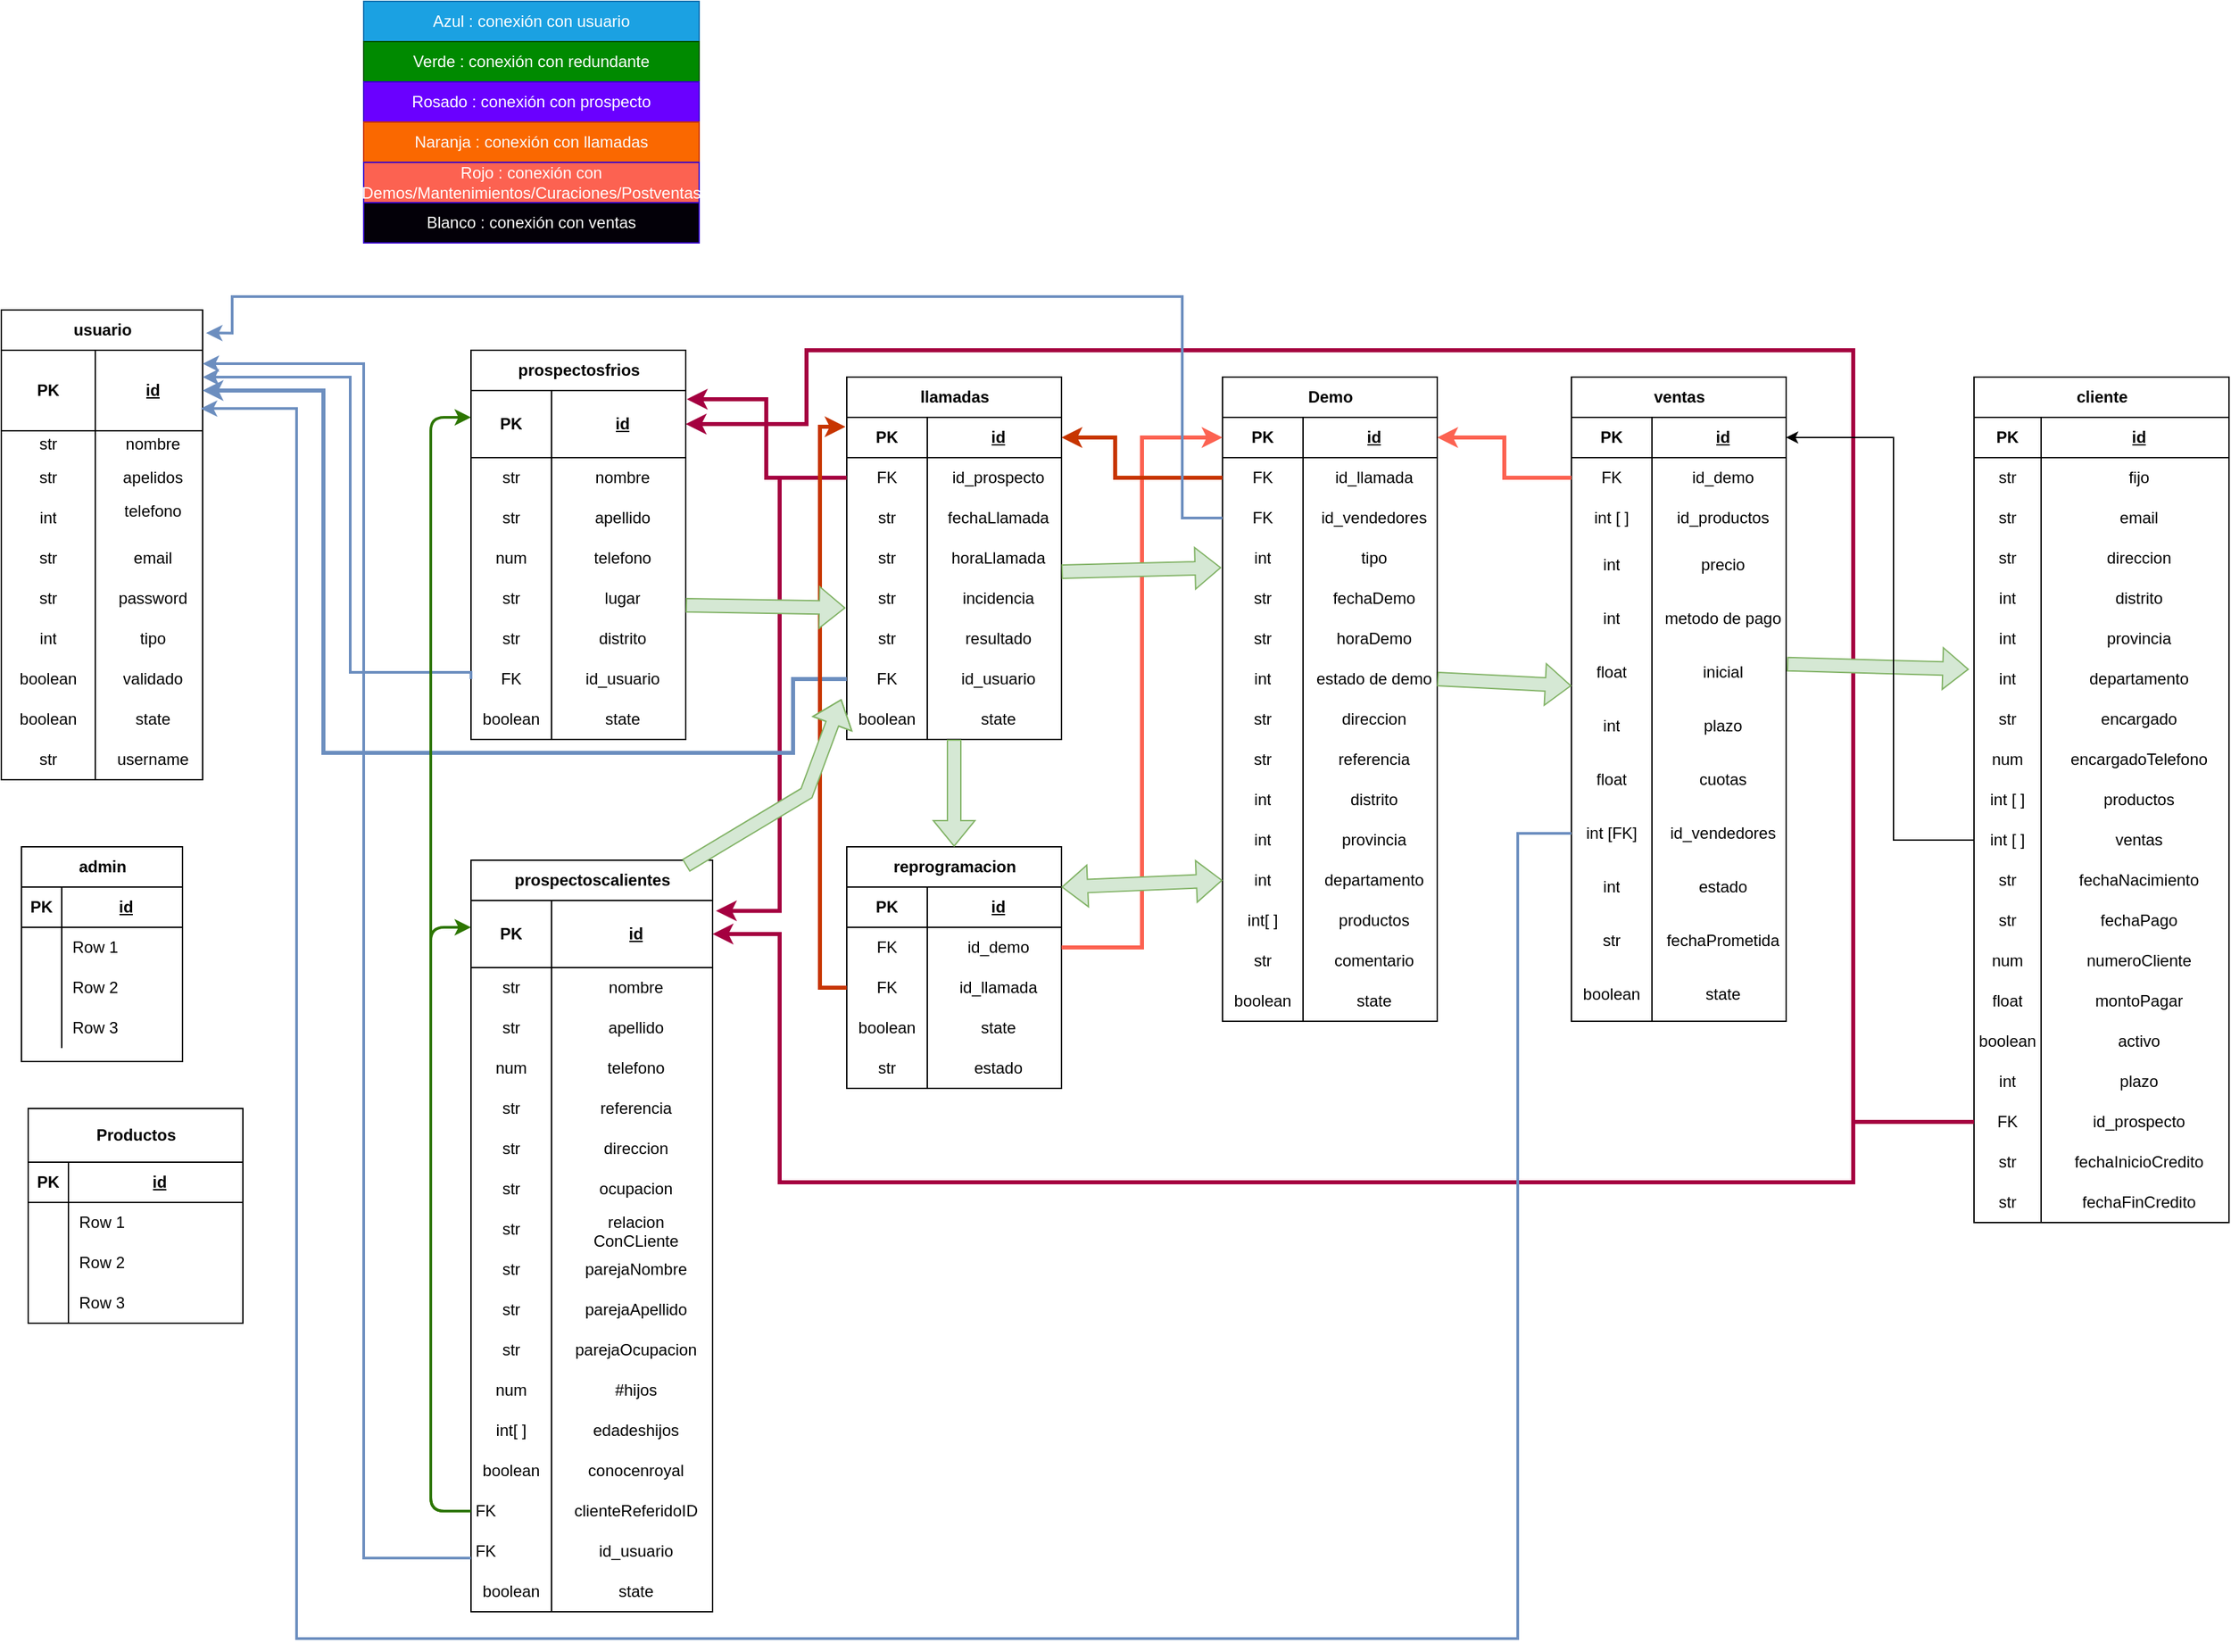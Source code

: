 <mxfile version="24.3.1" type="github">
  <diagram name="Página-1" id="JVOXib2avir56QxKgC83">
    <mxGraphModel dx="1888" dy="1708" grid="1" gridSize="10" guides="1" tooltips="1" connect="1" arrows="1" fold="1" page="1" pageScale="1" pageWidth="827" pageHeight="1169" math="0" shadow="0">
      <root>
        <mxCell id="0" />
        <mxCell id="1" parent="0" />
        <mxCell id="Bms-do6-Q9RRU2Zzrptk-1" value="usuario" style="shape=table;startSize=30;container=1;collapsible=1;childLayout=tableLayout;fixedRows=1;rowLines=0;fontStyle=1;align=center;resizeLast=1;html=1;" parent="1" vertex="1">
          <mxGeometry x="-30" y="-10" width="150" height="350" as="geometry" />
        </mxCell>
        <mxCell id="Bms-do6-Q9RRU2Zzrptk-2" value="" style="shape=tableRow;horizontal=0;startSize=0;swimlaneHead=0;swimlaneBody=0;fillColor=none;collapsible=0;dropTarget=0;points=[[0,0.5],[1,0.5]];portConstraint=eastwest;top=0;left=0;right=0;bottom=1;" parent="Bms-do6-Q9RRU2Zzrptk-1" vertex="1">
          <mxGeometry y="30" width="150" height="60" as="geometry" />
        </mxCell>
        <mxCell id="Bms-do6-Q9RRU2Zzrptk-3" value="PK" style="shape=partialRectangle;connectable=0;fillColor=none;top=0;left=0;bottom=0;right=0;fontStyle=1;overflow=hidden;whiteSpace=wrap;html=1;" parent="Bms-do6-Q9RRU2Zzrptk-2" vertex="1">
          <mxGeometry width="70" height="60" as="geometry">
            <mxRectangle width="70" height="60" as="alternateBounds" />
          </mxGeometry>
        </mxCell>
        <mxCell id="Bms-do6-Q9RRU2Zzrptk-4" value="id" style="shape=partialRectangle;connectable=0;fillColor=none;top=0;left=0;bottom=0;right=0;align=center;spacingLeft=6;fontStyle=5;overflow=hidden;whiteSpace=wrap;html=1;" parent="Bms-do6-Q9RRU2Zzrptk-2" vertex="1">
          <mxGeometry x="70" width="80" height="60" as="geometry">
            <mxRectangle width="80" height="60" as="alternateBounds" />
          </mxGeometry>
        </mxCell>
        <mxCell id="Bms-do6-Q9RRU2Zzrptk-5" value="" style="shape=tableRow;horizontal=0;startSize=0;swimlaneHead=0;swimlaneBody=0;fillColor=none;collapsible=0;dropTarget=0;points=[[0,0.5],[1,0.5]];portConstraint=eastwest;top=0;left=0;right=0;bottom=0;" parent="Bms-do6-Q9RRU2Zzrptk-1" vertex="1">
          <mxGeometry y="90" width="150" height="20" as="geometry" />
        </mxCell>
        <mxCell id="Bms-do6-Q9RRU2Zzrptk-6" value="str" style="shape=partialRectangle;connectable=0;fillColor=none;top=0;left=0;bottom=0;right=0;editable=1;overflow=hidden;whiteSpace=wrap;html=1;" parent="Bms-do6-Q9RRU2Zzrptk-5" vertex="1">
          <mxGeometry width="70" height="20" as="geometry">
            <mxRectangle width="70" height="20" as="alternateBounds" />
          </mxGeometry>
        </mxCell>
        <mxCell id="Bms-do6-Q9RRU2Zzrptk-7" value="nombre" style="shape=partialRectangle;connectable=0;fillColor=none;top=0;left=0;bottom=0;right=0;align=center;spacingLeft=6;overflow=hidden;whiteSpace=wrap;html=1;" parent="Bms-do6-Q9RRU2Zzrptk-5" vertex="1">
          <mxGeometry x="70" width="80" height="20" as="geometry">
            <mxRectangle width="80" height="20" as="alternateBounds" />
          </mxGeometry>
        </mxCell>
        <mxCell id="Bms-do6-Q9RRU2Zzrptk-8" value="" style="shape=tableRow;horizontal=0;startSize=0;swimlaneHead=0;swimlaneBody=0;fillColor=none;collapsible=0;dropTarget=0;points=[[0,0.5],[1,0.5]];portConstraint=eastwest;top=0;left=0;right=0;bottom=0;" parent="Bms-do6-Q9RRU2Zzrptk-1" vertex="1">
          <mxGeometry y="110" width="150" height="30" as="geometry" />
        </mxCell>
        <mxCell id="Bms-do6-Q9RRU2Zzrptk-9" value="str" style="shape=partialRectangle;connectable=0;fillColor=none;top=0;left=0;bottom=0;right=0;editable=1;overflow=hidden;whiteSpace=wrap;html=1;" parent="Bms-do6-Q9RRU2Zzrptk-8" vertex="1">
          <mxGeometry width="70" height="30" as="geometry">
            <mxRectangle width="70" height="30" as="alternateBounds" />
          </mxGeometry>
        </mxCell>
        <mxCell id="Bms-do6-Q9RRU2Zzrptk-10" value="apelidos" style="shape=partialRectangle;connectable=0;fillColor=none;top=0;left=0;bottom=0;right=0;align=center;spacingLeft=6;overflow=hidden;whiteSpace=wrap;html=1;" parent="Bms-do6-Q9RRU2Zzrptk-8" vertex="1">
          <mxGeometry x="70" width="80" height="30" as="geometry">
            <mxRectangle width="80" height="30" as="alternateBounds" />
          </mxGeometry>
        </mxCell>
        <mxCell id="Bms-do6-Q9RRU2Zzrptk-11" value="" style="shape=tableRow;horizontal=0;startSize=0;swimlaneHead=0;swimlaneBody=0;fillColor=none;collapsible=0;dropTarget=0;points=[[0,0.5],[1,0.5]];portConstraint=eastwest;top=0;left=0;right=0;bottom=0;" parent="Bms-do6-Q9RRU2Zzrptk-1" vertex="1">
          <mxGeometry y="140" width="150" height="30" as="geometry" />
        </mxCell>
        <mxCell id="Bms-do6-Q9RRU2Zzrptk-12" value="int" style="shape=partialRectangle;connectable=0;fillColor=none;top=0;left=0;bottom=0;right=0;editable=1;overflow=hidden;whiteSpace=wrap;html=1;" parent="Bms-do6-Q9RRU2Zzrptk-11" vertex="1">
          <mxGeometry width="70" height="30" as="geometry">
            <mxRectangle width="70" height="30" as="alternateBounds" />
          </mxGeometry>
        </mxCell>
        <mxCell id="Bms-do6-Q9RRU2Zzrptk-13" value="telefono&lt;div&gt;&lt;br&gt;&lt;/div&gt;" style="shape=partialRectangle;connectable=0;fillColor=none;top=0;left=0;bottom=0;right=0;align=center;spacingLeft=6;overflow=hidden;whiteSpace=wrap;html=1;" parent="Bms-do6-Q9RRU2Zzrptk-11" vertex="1">
          <mxGeometry x="70" width="80" height="30" as="geometry">
            <mxRectangle width="80" height="30" as="alternateBounds" />
          </mxGeometry>
        </mxCell>
        <mxCell id="Bms-do6-Q9RRU2Zzrptk-252" value="" style="shape=tableRow;horizontal=0;startSize=0;swimlaneHead=0;swimlaneBody=0;fillColor=none;collapsible=0;dropTarget=0;points=[[0,0.5],[1,0.5]];portConstraint=eastwest;top=0;left=0;right=0;bottom=0;" parent="Bms-do6-Q9RRU2Zzrptk-1" vertex="1">
          <mxGeometry y="170" width="150" height="30" as="geometry" />
        </mxCell>
        <mxCell id="Bms-do6-Q9RRU2Zzrptk-253" value="str" style="shape=partialRectangle;connectable=0;fillColor=none;top=0;left=0;bottom=0;right=0;editable=1;overflow=hidden;whiteSpace=wrap;html=1;" parent="Bms-do6-Q9RRU2Zzrptk-252" vertex="1">
          <mxGeometry width="70" height="30" as="geometry">
            <mxRectangle width="70" height="30" as="alternateBounds" />
          </mxGeometry>
        </mxCell>
        <mxCell id="Bms-do6-Q9RRU2Zzrptk-254" value="email" style="shape=partialRectangle;connectable=0;fillColor=none;top=0;left=0;bottom=0;right=0;align=center;spacingLeft=6;overflow=hidden;whiteSpace=wrap;html=1;" parent="Bms-do6-Q9RRU2Zzrptk-252" vertex="1">
          <mxGeometry x="70" width="80" height="30" as="geometry">
            <mxRectangle width="80" height="30" as="alternateBounds" />
          </mxGeometry>
        </mxCell>
        <mxCell id="Bms-do6-Q9RRU2Zzrptk-255" value="" style="shape=tableRow;horizontal=0;startSize=0;swimlaneHead=0;swimlaneBody=0;fillColor=none;collapsible=0;dropTarget=0;points=[[0,0.5],[1,0.5]];portConstraint=eastwest;top=0;left=0;right=0;bottom=0;" parent="Bms-do6-Q9RRU2Zzrptk-1" vertex="1">
          <mxGeometry y="200" width="150" height="30" as="geometry" />
        </mxCell>
        <mxCell id="Bms-do6-Q9RRU2Zzrptk-256" value="str" style="shape=partialRectangle;connectable=0;fillColor=none;top=0;left=0;bottom=0;right=0;editable=1;overflow=hidden;whiteSpace=wrap;html=1;" parent="Bms-do6-Q9RRU2Zzrptk-255" vertex="1">
          <mxGeometry width="70" height="30" as="geometry">
            <mxRectangle width="70" height="30" as="alternateBounds" />
          </mxGeometry>
        </mxCell>
        <mxCell id="Bms-do6-Q9RRU2Zzrptk-257" value="&lt;div&gt;password&lt;/div&gt;" style="shape=partialRectangle;connectable=0;fillColor=none;top=0;left=0;bottom=0;right=0;align=center;spacingLeft=6;overflow=hidden;whiteSpace=wrap;html=1;" parent="Bms-do6-Q9RRU2Zzrptk-255" vertex="1">
          <mxGeometry x="70" width="80" height="30" as="geometry">
            <mxRectangle width="80" height="30" as="alternateBounds" />
          </mxGeometry>
        </mxCell>
        <mxCell id="Bms-do6-Q9RRU2Zzrptk-258" value="" style="shape=tableRow;horizontal=0;startSize=0;swimlaneHead=0;swimlaneBody=0;fillColor=none;collapsible=0;dropTarget=0;points=[[0,0.5],[1,0.5]];portConstraint=eastwest;top=0;left=0;right=0;bottom=0;" parent="Bms-do6-Q9RRU2Zzrptk-1" vertex="1">
          <mxGeometry y="230" width="150" height="30" as="geometry" />
        </mxCell>
        <mxCell id="Bms-do6-Q9RRU2Zzrptk-259" value="int" style="shape=partialRectangle;connectable=0;fillColor=none;top=0;left=0;bottom=0;right=0;editable=1;overflow=hidden;whiteSpace=wrap;html=1;" parent="Bms-do6-Q9RRU2Zzrptk-258" vertex="1">
          <mxGeometry width="70" height="30" as="geometry">
            <mxRectangle width="70" height="30" as="alternateBounds" />
          </mxGeometry>
        </mxCell>
        <mxCell id="Bms-do6-Q9RRU2Zzrptk-260" value="tipo" style="shape=partialRectangle;connectable=0;fillColor=none;top=0;left=0;bottom=0;right=0;align=center;spacingLeft=6;overflow=hidden;whiteSpace=wrap;html=1;" parent="Bms-do6-Q9RRU2Zzrptk-258" vertex="1">
          <mxGeometry x="70" width="80" height="30" as="geometry">
            <mxRectangle width="80" height="30" as="alternateBounds" />
          </mxGeometry>
        </mxCell>
        <mxCell id="Bms-do6-Q9RRU2Zzrptk-262" value="" style="shape=tableRow;horizontal=0;startSize=0;swimlaneHead=0;swimlaneBody=0;fillColor=none;collapsible=0;dropTarget=0;points=[[0,0.5],[1,0.5]];portConstraint=eastwest;top=0;left=0;right=0;bottom=0;" parent="Bms-do6-Q9RRU2Zzrptk-1" vertex="1">
          <mxGeometry y="260" width="150" height="30" as="geometry" />
        </mxCell>
        <mxCell id="Bms-do6-Q9RRU2Zzrptk-263" value="boolean" style="shape=partialRectangle;connectable=0;fillColor=none;top=0;left=0;bottom=0;right=0;editable=1;overflow=hidden;whiteSpace=wrap;html=1;" parent="Bms-do6-Q9RRU2Zzrptk-262" vertex="1">
          <mxGeometry width="70" height="30" as="geometry">
            <mxRectangle width="70" height="30" as="alternateBounds" />
          </mxGeometry>
        </mxCell>
        <mxCell id="Bms-do6-Q9RRU2Zzrptk-264" value="validado" style="shape=partialRectangle;connectable=0;fillColor=none;top=0;left=0;bottom=0;right=0;align=center;spacingLeft=6;overflow=hidden;whiteSpace=wrap;html=1;" parent="Bms-do6-Q9RRU2Zzrptk-262" vertex="1">
          <mxGeometry x="70" width="80" height="30" as="geometry">
            <mxRectangle width="80" height="30" as="alternateBounds" />
          </mxGeometry>
        </mxCell>
        <mxCell id="Bms-do6-Q9RRU2Zzrptk-265" value="" style="shape=tableRow;horizontal=0;startSize=0;swimlaneHead=0;swimlaneBody=0;fillColor=none;collapsible=0;dropTarget=0;points=[[0,0.5],[1,0.5]];portConstraint=eastwest;top=0;left=0;right=0;bottom=0;" parent="Bms-do6-Q9RRU2Zzrptk-1" vertex="1">
          <mxGeometry y="290" width="150" height="30" as="geometry" />
        </mxCell>
        <mxCell id="Bms-do6-Q9RRU2Zzrptk-266" value="boolean" style="shape=partialRectangle;connectable=0;fillColor=none;top=0;left=0;bottom=0;right=0;editable=1;overflow=hidden;whiteSpace=wrap;html=1;" parent="Bms-do6-Q9RRU2Zzrptk-265" vertex="1">
          <mxGeometry width="70" height="30" as="geometry">
            <mxRectangle width="70" height="30" as="alternateBounds" />
          </mxGeometry>
        </mxCell>
        <mxCell id="Bms-do6-Q9RRU2Zzrptk-267" value="state" style="shape=partialRectangle;connectable=0;fillColor=none;top=0;left=0;bottom=0;right=0;align=center;spacingLeft=6;overflow=hidden;whiteSpace=wrap;html=1;" parent="Bms-do6-Q9RRU2Zzrptk-265" vertex="1">
          <mxGeometry x="70" width="80" height="30" as="geometry">
            <mxRectangle width="80" height="30" as="alternateBounds" />
          </mxGeometry>
        </mxCell>
        <mxCell id="Bms-do6-Q9RRU2Zzrptk-268" value="" style="shape=tableRow;horizontal=0;startSize=0;swimlaneHead=0;swimlaneBody=0;fillColor=none;collapsible=0;dropTarget=0;points=[[0,0.5],[1,0.5]];portConstraint=eastwest;top=0;left=0;right=0;bottom=0;" parent="Bms-do6-Q9RRU2Zzrptk-1" vertex="1">
          <mxGeometry y="320" width="150" height="30" as="geometry" />
        </mxCell>
        <mxCell id="Bms-do6-Q9RRU2Zzrptk-269" value="str" style="shape=partialRectangle;connectable=0;fillColor=none;top=0;left=0;bottom=0;right=0;editable=1;overflow=hidden;whiteSpace=wrap;html=1;" parent="Bms-do6-Q9RRU2Zzrptk-268" vertex="1">
          <mxGeometry width="70" height="30" as="geometry">
            <mxRectangle width="70" height="30" as="alternateBounds" />
          </mxGeometry>
        </mxCell>
        <mxCell id="Bms-do6-Q9RRU2Zzrptk-270" value="username" style="shape=partialRectangle;connectable=0;fillColor=none;top=0;left=0;bottom=0;right=0;align=center;spacingLeft=6;overflow=hidden;whiteSpace=wrap;html=1;" parent="Bms-do6-Q9RRU2Zzrptk-268" vertex="1">
          <mxGeometry x="70" width="80" height="30" as="geometry">
            <mxRectangle width="80" height="30" as="alternateBounds" />
          </mxGeometry>
        </mxCell>
        <mxCell id="Bms-do6-Q9RRU2Zzrptk-14" value="cliente" style="shape=table;startSize=30;container=1;collapsible=1;childLayout=tableLayout;fixedRows=1;rowLines=0;fontStyle=1;align=center;resizeLast=1;html=1;" parent="1" vertex="1">
          <mxGeometry x="1440" y="40" width="190" height="630" as="geometry" />
        </mxCell>
        <mxCell id="Bms-do6-Q9RRU2Zzrptk-15" value="" style="shape=tableRow;horizontal=0;startSize=0;swimlaneHead=0;swimlaneBody=0;fillColor=none;collapsible=0;dropTarget=0;points=[[0,0.5],[1,0.5]];portConstraint=eastwest;top=0;left=0;right=0;bottom=1;" parent="Bms-do6-Q9RRU2Zzrptk-14" vertex="1">
          <mxGeometry y="30" width="190" height="30" as="geometry" />
        </mxCell>
        <mxCell id="Bms-do6-Q9RRU2Zzrptk-16" value="PK" style="shape=partialRectangle;connectable=0;fillColor=none;top=0;left=0;bottom=0;right=0;fontStyle=1;overflow=hidden;whiteSpace=wrap;html=1;" parent="Bms-do6-Q9RRU2Zzrptk-15" vertex="1">
          <mxGeometry width="50" height="30" as="geometry">
            <mxRectangle width="50" height="30" as="alternateBounds" />
          </mxGeometry>
        </mxCell>
        <mxCell id="Bms-do6-Q9RRU2Zzrptk-17" value="id" style="shape=partialRectangle;connectable=0;fillColor=none;top=0;left=0;bottom=0;right=0;align=center;spacingLeft=6;fontStyle=5;overflow=hidden;whiteSpace=wrap;html=1;" parent="Bms-do6-Q9RRU2Zzrptk-15" vertex="1">
          <mxGeometry x="50" width="140" height="30" as="geometry">
            <mxRectangle width="140" height="30" as="alternateBounds" />
          </mxGeometry>
        </mxCell>
        <mxCell id="Bms-do6-Q9RRU2Zzrptk-342" value="" style="shape=tableRow;horizontal=0;startSize=0;swimlaneHead=0;swimlaneBody=0;fillColor=none;collapsible=0;dropTarget=0;points=[[0,0.5],[1,0.5]];portConstraint=eastwest;top=0;left=0;right=0;bottom=0;" parent="Bms-do6-Q9RRU2Zzrptk-14" vertex="1">
          <mxGeometry y="60" width="190" height="30" as="geometry" />
        </mxCell>
        <mxCell id="Bms-do6-Q9RRU2Zzrptk-343" value="str" style="shape=partialRectangle;connectable=0;fillColor=none;top=0;left=0;bottom=0;right=0;editable=1;overflow=hidden;whiteSpace=wrap;html=1;" parent="Bms-do6-Q9RRU2Zzrptk-342" vertex="1">
          <mxGeometry width="50" height="30" as="geometry">
            <mxRectangle width="50" height="30" as="alternateBounds" />
          </mxGeometry>
        </mxCell>
        <mxCell id="Bms-do6-Q9RRU2Zzrptk-344" value="fijo" style="shape=partialRectangle;connectable=0;fillColor=none;top=0;left=0;bottom=0;right=0;align=center;spacingLeft=6;overflow=hidden;whiteSpace=wrap;html=1;" parent="Bms-do6-Q9RRU2Zzrptk-342" vertex="1">
          <mxGeometry x="50" width="140" height="30" as="geometry">
            <mxRectangle width="140" height="30" as="alternateBounds" />
          </mxGeometry>
        </mxCell>
        <mxCell id="Bms-do6-Q9RRU2Zzrptk-345" value="" style="shape=tableRow;horizontal=0;startSize=0;swimlaneHead=0;swimlaneBody=0;fillColor=none;collapsible=0;dropTarget=0;points=[[0,0.5],[1,0.5]];portConstraint=eastwest;top=0;left=0;right=0;bottom=0;" parent="Bms-do6-Q9RRU2Zzrptk-14" vertex="1">
          <mxGeometry y="90" width="190" height="30" as="geometry" />
        </mxCell>
        <mxCell id="Bms-do6-Q9RRU2Zzrptk-346" value="str" style="shape=partialRectangle;connectable=0;fillColor=none;top=0;left=0;bottom=0;right=0;editable=1;overflow=hidden;whiteSpace=wrap;html=1;" parent="Bms-do6-Q9RRU2Zzrptk-345" vertex="1">
          <mxGeometry width="50" height="30" as="geometry">
            <mxRectangle width="50" height="30" as="alternateBounds" />
          </mxGeometry>
        </mxCell>
        <mxCell id="Bms-do6-Q9RRU2Zzrptk-347" value="email" style="shape=partialRectangle;connectable=0;fillColor=none;top=0;left=0;bottom=0;right=0;align=center;spacingLeft=6;overflow=hidden;whiteSpace=wrap;html=1;" parent="Bms-do6-Q9RRU2Zzrptk-345" vertex="1">
          <mxGeometry x="50" width="140" height="30" as="geometry">
            <mxRectangle width="140" height="30" as="alternateBounds" />
          </mxGeometry>
        </mxCell>
        <mxCell id="Bms-do6-Q9RRU2Zzrptk-348" value="" style="shape=tableRow;horizontal=0;startSize=0;swimlaneHead=0;swimlaneBody=0;fillColor=none;collapsible=0;dropTarget=0;points=[[0,0.5],[1,0.5]];portConstraint=eastwest;top=0;left=0;right=0;bottom=0;" parent="Bms-do6-Q9RRU2Zzrptk-14" vertex="1">
          <mxGeometry y="120" width="190" height="30" as="geometry" />
        </mxCell>
        <mxCell id="Bms-do6-Q9RRU2Zzrptk-349" value="str" style="shape=partialRectangle;connectable=0;fillColor=none;top=0;left=0;bottom=0;right=0;editable=1;overflow=hidden;whiteSpace=wrap;html=1;" parent="Bms-do6-Q9RRU2Zzrptk-348" vertex="1">
          <mxGeometry width="50" height="30" as="geometry">
            <mxRectangle width="50" height="30" as="alternateBounds" />
          </mxGeometry>
        </mxCell>
        <mxCell id="Bms-do6-Q9RRU2Zzrptk-350" value="direccion" style="shape=partialRectangle;connectable=0;fillColor=none;top=0;left=0;bottom=0;right=0;align=center;spacingLeft=6;overflow=hidden;whiteSpace=wrap;html=1;" parent="Bms-do6-Q9RRU2Zzrptk-348" vertex="1">
          <mxGeometry x="50" width="140" height="30" as="geometry">
            <mxRectangle width="140" height="30" as="alternateBounds" />
          </mxGeometry>
        </mxCell>
        <mxCell id="Bms-do6-Q9RRU2Zzrptk-351" value="" style="shape=tableRow;horizontal=0;startSize=0;swimlaneHead=0;swimlaneBody=0;fillColor=none;collapsible=0;dropTarget=0;points=[[0,0.5],[1,0.5]];portConstraint=eastwest;top=0;left=0;right=0;bottom=0;" parent="Bms-do6-Q9RRU2Zzrptk-14" vertex="1">
          <mxGeometry y="150" width="190" height="30" as="geometry" />
        </mxCell>
        <mxCell id="Bms-do6-Q9RRU2Zzrptk-352" value="int" style="shape=partialRectangle;connectable=0;fillColor=none;top=0;left=0;bottom=0;right=0;editable=1;overflow=hidden;whiteSpace=wrap;html=1;" parent="Bms-do6-Q9RRU2Zzrptk-351" vertex="1">
          <mxGeometry width="50" height="30" as="geometry">
            <mxRectangle width="50" height="30" as="alternateBounds" />
          </mxGeometry>
        </mxCell>
        <mxCell id="Bms-do6-Q9RRU2Zzrptk-353" value="distrito" style="shape=partialRectangle;connectable=0;fillColor=none;top=0;left=0;bottom=0;right=0;align=center;spacingLeft=6;overflow=hidden;whiteSpace=wrap;html=1;" parent="Bms-do6-Q9RRU2Zzrptk-351" vertex="1">
          <mxGeometry x="50" width="140" height="30" as="geometry">
            <mxRectangle width="140" height="30" as="alternateBounds" />
          </mxGeometry>
        </mxCell>
        <mxCell id="Bms-do6-Q9RRU2Zzrptk-354" value="" style="shape=tableRow;horizontal=0;startSize=0;swimlaneHead=0;swimlaneBody=0;fillColor=none;collapsible=0;dropTarget=0;points=[[0,0.5],[1,0.5]];portConstraint=eastwest;top=0;left=0;right=0;bottom=0;" parent="Bms-do6-Q9RRU2Zzrptk-14" vertex="1">
          <mxGeometry y="180" width="190" height="30" as="geometry" />
        </mxCell>
        <mxCell id="Bms-do6-Q9RRU2Zzrptk-355" value="int" style="shape=partialRectangle;connectable=0;fillColor=none;top=0;left=0;bottom=0;right=0;editable=1;overflow=hidden;whiteSpace=wrap;html=1;" parent="Bms-do6-Q9RRU2Zzrptk-354" vertex="1">
          <mxGeometry width="50" height="30" as="geometry">
            <mxRectangle width="50" height="30" as="alternateBounds" />
          </mxGeometry>
        </mxCell>
        <mxCell id="Bms-do6-Q9RRU2Zzrptk-356" value="provincia" style="shape=partialRectangle;connectable=0;fillColor=none;top=0;left=0;bottom=0;right=0;align=center;spacingLeft=6;overflow=hidden;whiteSpace=wrap;html=1;" parent="Bms-do6-Q9RRU2Zzrptk-354" vertex="1">
          <mxGeometry x="50" width="140" height="30" as="geometry">
            <mxRectangle width="140" height="30" as="alternateBounds" />
          </mxGeometry>
        </mxCell>
        <mxCell id="Bms-do6-Q9RRU2Zzrptk-357" value="" style="shape=tableRow;horizontal=0;startSize=0;swimlaneHead=0;swimlaneBody=0;fillColor=none;collapsible=0;dropTarget=0;points=[[0,0.5],[1,0.5]];portConstraint=eastwest;top=0;left=0;right=0;bottom=0;" parent="Bms-do6-Q9RRU2Zzrptk-14" vertex="1">
          <mxGeometry y="210" width="190" height="30" as="geometry" />
        </mxCell>
        <mxCell id="Bms-do6-Q9RRU2Zzrptk-358" value="int" style="shape=partialRectangle;connectable=0;fillColor=none;top=0;left=0;bottom=0;right=0;editable=1;overflow=hidden;whiteSpace=wrap;html=1;" parent="Bms-do6-Q9RRU2Zzrptk-357" vertex="1">
          <mxGeometry width="50" height="30" as="geometry">
            <mxRectangle width="50" height="30" as="alternateBounds" />
          </mxGeometry>
        </mxCell>
        <mxCell id="Bms-do6-Q9RRU2Zzrptk-359" value="departamento" style="shape=partialRectangle;connectable=0;fillColor=none;top=0;left=0;bottom=0;right=0;align=center;spacingLeft=6;overflow=hidden;whiteSpace=wrap;html=1;" parent="Bms-do6-Q9RRU2Zzrptk-357" vertex="1">
          <mxGeometry x="50" width="140" height="30" as="geometry">
            <mxRectangle width="140" height="30" as="alternateBounds" />
          </mxGeometry>
        </mxCell>
        <mxCell id="Bms-do6-Q9RRU2Zzrptk-360" value="" style="shape=tableRow;horizontal=0;startSize=0;swimlaneHead=0;swimlaneBody=0;fillColor=none;collapsible=0;dropTarget=0;points=[[0,0.5],[1,0.5]];portConstraint=eastwest;top=0;left=0;right=0;bottom=0;" parent="Bms-do6-Q9RRU2Zzrptk-14" vertex="1">
          <mxGeometry y="240" width="190" height="30" as="geometry" />
        </mxCell>
        <mxCell id="Bms-do6-Q9RRU2Zzrptk-361" value="str" style="shape=partialRectangle;connectable=0;fillColor=none;top=0;left=0;bottom=0;right=0;editable=1;overflow=hidden;whiteSpace=wrap;html=1;" parent="Bms-do6-Q9RRU2Zzrptk-360" vertex="1">
          <mxGeometry width="50" height="30" as="geometry">
            <mxRectangle width="50" height="30" as="alternateBounds" />
          </mxGeometry>
        </mxCell>
        <mxCell id="Bms-do6-Q9RRU2Zzrptk-362" value="encargado" style="shape=partialRectangle;connectable=0;fillColor=none;top=0;left=0;bottom=0;right=0;align=center;spacingLeft=6;overflow=hidden;whiteSpace=wrap;html=1;" parent="Bms-do6-Q9RRU2Zzrptk-360" vertex="1">
          <mxGeometry x="50" width="140" height="30" as="geometry">
            <mxRectangle width="140" height="30" as="alternateBounds" />
          </mxGeometry>
        </mxCell>
        <mxCell id="Bms-do6-Q9RRU2Zzrptk-363" value="" style="shape=tableRow;horizontal=0;startSize=0;swimlaneHead=0;swimlaneBody=0;fillColor=none;collapsible=0;dropTarget=0;points=[[0,0.5],[1,0.5]];portConstraint=eastwest;top=0;left=0;right=0;bottom=0;" parent="Bms-do6-Q9RRU2Zzrptk-14" vertex="1">
          <mxGeometry y="270" width="190" height="30" as="geometry" />
        </mxCell>
        <mxCell id="Bms-do6-Q9RRU2Zzrptk-364" value="num" style="shape=partialRectangle;connectable=0;fillColor=none;top=0;left=0;bottom=0;right=0;editable=1;overflow=hidden;whiteSpace=wrap;html=1;" parent="Bms-do6-Q9RRU2Zzrptk-363" vertex="1">
          <mxGeometry width="50" height="30" as="geometry">
            <mxRectangle width="50" height="30" as="alternateBounds" />
          </mxGeometry>
        </mxCell>
        <mxCell id="Bms-do6-Q9RRU2Zzrptk-365" value="encargadoTelefono" style="shape=partialRectangle;connectable=0;fillColor=none;top=0;left=0;bottom=0;right=0;align=center;spacingLeft=6;overflow=hidden;whiteSpace=wrap;html=1;" parent="Bms-do6-Q9RRU2Zzrptk-363" vertex="1">
          <mxGeometry x="50" width="140" height="30" as="geometry">
            <mxRectangle width="140" height="30" as="alternateBounds" />
          </mxGeometry>
        </mxCell>
        <mxCell id="Bms-do6-Q9RRU2Zzrptk-366" value="" style="shape=tableRow;horizontal=0;startSize=0;swimlaneHead=0;swimlaneBody=0;fillColor=none;collapsible=0;dropTarget=0;points=[[0,0.5],[1,0.5]];portConstraint=eastwest;top=0;left=0;right=0;bottom=0;" parent="Bms-do6-Q9RRU2Zzrptk-14" vertex="1">
          <mxGeometry y="300" width="190" height="30" as="geometry" />
        </mxCell>
        <mxCell id="Bms-do6-Q9RRU2Zzrptk-367" value="int [ ]" style="shape=partialRectangle;connectable=0;fillColor=none;top=0;left=0;bottom=0;right=0;editable=1;overflow=hidden;whiteSpace=wrap;html=1;" parent="Bms-do6-Q9RRU2Zzrptk-366" vertex="1">
          <mxGeometry width="50" height="30" as="geometry">
            <mxRectangle width="50" height="30" as="alternateBounds" />
          </mxGeometry>
        </mxCell>
        <mxCell id="Bms-do6-Q9RRU2Zzrptk-368" value="productos" style="shape=partialRectangle;connectable=0;fillColor=none;top=0;left=0;bottom=0;right=0;align=center;spacingLeft=6;overflow=hidden;whiteSpace=wrap;html=1;" parent="Bms-do6-Q9RRU2Zzrptk-366" vertex="1">
          <mxGeometry x="50" width="140" height="30" as="geometry">
            <mxRectangle width="140" height="30" as="alternateBounds" />
          </mxGeometry>
        </mxCell>
        <mxCell id="Bms-do6-Q9RRU2Zzrptk-369" value="" style="shape=tableRow;horizontal=0;startSize=0;swimlaneHead=0;swimlaneBody=0;fillColor=none;collapsible=0;dropTarget=0;points=[[0,0.5],[1,0.5]];portConstraint=eastwest;top=0;left=0;right=0;bottom=0;" parent="Bms-do6-Q9RRU2Zzrptk-14" vertex="1">
          <mxGeometry y="330" width="190" height="30" as="geometry" />
        </mxCell>
        <mxCell id="Bms-do6-Q9RRU2Zzrptk-370" value="int [ ]" style="shape=partialRectangle;connectable=0;fillColor=none;top=0;left=0;bottom=0;right=0;editable=1;overflow=hidden;whiteSpace=wrap;html=1;" parent="Bms-do6-Q9RRU2Zzrptk-369" vertex="1">
          <mxGeometry width="50" height="30" as="geometry">
            <mxRectangle width="50" height="30" as="alternateBounds" />
          </mxGeometry>
        </mxCell>
        <mxCell id="Bms-do6-Q9RRU2Zzrptk-371" value="ventas" style="shape=partialRectangle;connectable=0;fillColor=none;top=0;left=0;bottom=0;right=0;align=center;spacingLeft=6;overflow=hidden;whiteSpace=wrap;html=1;" parent="Bms-do6-Q9RRU2Zzrptk-369" vertex="1">
          <mxGeometry x="50" width="140" height="30" as="geometry">
            <mxRectangle width="140" height="30" as="alternateBounds" />
          </mxGeometry>
        </mxCell>
        <mxCell id="Bms-do6-Q9RRU2Zzrptk-372" value="" style="shape=tableRow;horizontal=0;startSize=0;swimlaneHead=0;swimlaneBody=0;fillColor=none;collapsible=0;dropTarget=0;points=[[0,0.5],[1,0.5]];portConstraint=eastwest;top=0;left=0;right=0;bottom=0;" parent="Bms-do6-Q9RRU2Zzrptk-14" vertex="1">
          <mxGeometry y="360" width="190" height="30" as="geometry" />
        </mxCell>
        <mxCell id="Bms-do6-Q9RRU2Zzrptk-373" value="str" style="shape=partialRectangle;connectable=0;fillColor=none;top=0;left=0;bottom=0;right=0;editable=1;overflow=hidden;whiteSpace=wrap;html=1;" parent="Bms-do6-Q9RRU2Zzrptk-372" vertex="1">
          <mxGeometry width="50" height="30" as="geometry">
            <mxRectangle width="50" height="30" as="alternateBounds" />
          </mxGeometry>
        </mxCell>
        <mxCell id="Bms-do6-Q9RRU2Zzrptk-374" value="fechaNacimiento" style="shape=partialRectangle;connectable=0;fillColor=none;top=0;left=0;bottom=0;right=0;align=center;spacingLeft=6;overflow=hidden;whiteSpace=wrap;html=1;" parent="Bms-do6-Q9RRU2Zzrptk-372" vertex="1">
          <mxGeometry x="50" width="140" height="30" as="geometry">
            <mxRectangle width="140" height="30" as="alternateBounds" />
          </mxGeometry>
        </mxCell>
        <mxCell id="Bms-do6-Q9RRU2Zzrptk-375" value="" style="shape=tableRow;horizontal=0;startSize=0;swimlaneHead=0;swimlaneBody=0;fillColor=none;collapsible=0;dropTarget=0;points=[[0,0.5],[1,0.5]];portConstraint=eastwest;top=0;left=0;right=0;bottom=0;" parent="Bms-do6-Q9RRU2Zzrptk-14" vertex="1">
          <mxGeometry y="390" width="190" height="30" as="geometry" />
        </mxCell>
        <mxCell id="Bms-do6-Q9RRU2Zzrptk-376" value="str" style="shape=partialRectangle;connectable=0;fillColor=none;top=0;left=0;bottom=0;right=0;editable=1;overflow=hidden;whiteSpace=wrap;html=1;" parent="Bms-do6-Q9RRU2Zzrptk-375" vertex="1">
          <mxGeometry width="50" height="30" as="geometry">
            <mxRectangle width="50" height="30" as="alternateBounds" />
          </mxGeometry>
        </mxCell>
        <mxCell id="Bms-do6-Q9RRU2Zzrptk-377" value="fechaPago" style="shape=partialRectangle;connectable=0;fillColor=none;top=0;left=0;bottom=0;right=0;align=center;spacingLeft=6;overflow=hidden;whiteSpace=wrap;html=1;" parent="Bms-do6-Q9RRU2Zzrptk-375" vertex="1">
          <mxGeometry x="50" width="140" height="30" as="geometry">
            <mxRectangle width="140" height="30" as="alternateBounds" />
          </mxGeometry>
        </mxCell>
        <mxCell id="Bms-do6-Q9RRU2Zzrptk-378" value="" style="shape=tableRow;horizontal=0;startSize=0;swimlaneHead=0;swimlaneBody=0;fillColor=none;collapsible=0;dropTarget=0;points=[[0,0.5],[1,0.5]];portConstraint=eastwest;top=0;left=0;right=0;bottom=0;" parent="Bms-do6-Q9RRU2Zzrptk-14" vertex="1">
          <mxGeometry y="420" width="190" height="30" as="geometry" />
        </mxCell>
        <mxCell id="Bms-do6-Q9RRU2Zzrptk-379" value="num" style="shape=partialRectangle;connectable=0;fillColor=none;top=0;left=0;bottom=0;right=0;editable=1;overflow=hidden;whiteSpace=wrap;html=1;" parent="Bms-do6-Q9RRU2Zzrptk-378" vertex="1">
          <mxGeometry width="50" height="30" as="geometry">
            <mxRectangle width="50" height="30" as="alternateBounds" />
          </mxGeometry>
        </mxCell>
        <mxCell id="Bms-do6-Q9RRU2Zzrptk-380" value="numeroCliente" style="shape=partialRectangle;connectable=0;fillColor=none;top=0;left=0;bottom=0;right=0;align=center;spacingLeft=6;overflow=hidden;whiteSpace=wrap;html=1;" parent="Bms-do6-Q9RRU2Zzrptk-378" vertex="1">
          <mxGeometry x="50" width="140" height="30" as="geometry">
            <mxRectangle width="140" height="30" as="alternateBounds" />
          </mxGeometry>
        </mxCell>
        <mxCell id="Bms-do6-Q9RRU2Zzrptk-381" value="" style="shape=tableRow;horizontal=0;startSize=0;swimlaneHead=0;swimlaneBody=0;fillColor=none;collapsible=0;dropTarget=0;points=[[0,0.5],[1,0.5]];portConstraint=eastwest;top=0;left=0;right=0;bottom=0;" parent="Bms-do6-Q9RRU2Zzrptk-14" vertex="1">
          <mxGeometry y="450" width="190" height="30" as="geometry" />
        </mxCell>
        <mxCell id="Bms-do6-Q9RRU2Zzrptk-382" value="float" style="shape=partialRectangle;connectable=0;fillColor=none;top=0;left=0;bottom=0;right=0;editable=1;overflow=hidden;whiteSpace=wrap;html=1;" parent="Bms-do6-Q9RRU2Zzrptk-381" vertex="1">
          <mxGeometry width="50" height="30" as="geometry">
            <mxRectangle width="50" height="30" as="alternateBounds" />
          </mxGeometry>
        </mxCell>
        <mxCell id="Bms-do6-Q9RRU2Zzrptk-383" value="montoPagar" style="shape=partialRectangle;connectable=0;fillColor=none;top=0;left=0;bottom=0;right=0;align=center;spacingLeft=6;overflow=hidden;whiteSpace=wrap;html=1;" parent="Bms-do6-Q9RRU2Zzrptk-381" vertex="1">
          <mxGeometry x="50" width="140" height="30" as="geometry">
            <mxRectangle width="140" height="30" as="alternateBounds" />
          </mxGeometry>
        </mxCell>
        <mxCell id="Bms-do6-Q9RRU2Zzrptk-384" value="" style="shape=tableRow;horizontal=0;startSize=0;swimlaneHead=0;swimlaneBody=0;fillColor=none;collapsible=0;dropTarget=0;points=[[0,0.5],[1,0.5]];portConstraint=eastwest;top=0;left=0;right=0;bottom=0;" parent="Bms-do6-Q9RRU2Zzrptk-14" vertex="1">
          <mxGeometry y="480" width="190" height="30" as="geometry" />
        </mxCell>
        <mxCell id="Bms-do6-Q9RRU2Zzrptk-385" value="boolean" style="shape=partialRectangle;connectable=0;fillColor=none;top=0;left=0;bottom=0;right=0;editable=1;overflow=hidden;whiteSpace=wrap;html=1;" parent="Bms-do6-Q9RRU2Zzrptk-384" vertex="1">
          <mxGeometry width="50" height="30" as="geometry">
            <mxRectangle width="50" height="30" as="alternateBounds" />
          </mxGeometry>
        </mxCell>
        <mxCell id="Bms-do6-Q9RRU2Zzrptk-386" value="activo" style="shape=partialRectangle;connectable=0;fillColor=none;top=0;left=0;bottom=0;right=0;align=center;spacingLeft=6;overflow=hidden;whiteSpace=wrap;html=1;" parent="Bms-do6-Q9RRU2Zzrptk-384" vertex="1">
          <mxGeometry x="50" width="140" height="30" as="geometry">
            <mxRectangle width="140" height="30" as="alternateBounds" />
          </mxGeometry>
        </mxCell>
        <mxCell id="Bms-do6-Q9RRU2Zzrptk-387" value="" style="shape=tableRow;horizontal=0;startSize=0;swimlaneHead=0;swimlaneBody=0;fillColor=none;collapsible=0;dropTarget=0;points=[[0,0.5],[1,0.5]];portConstraint=eastwest;top=0;left=0;right=0;bottom=0;" parent="Bms-do6-Q9RRU2Zzrptk-14" vertex="1">
          <mxGeometry y="510" width="190" height="30" as="geometry" />
        </mxCell>
        <mxCell id="Bms-do6-Q9RRU2Zzrptk-388" value="int" style="shape=partialRectangle;connectable=0;fillColor=none;top=0;left=0;bottom=0;right=0;editable=1;overflow=hidden;whiteSpace=wrap;html=1;" parent="Bms-do6-Q9RRU2Zzrptk-387" vertex="1">
          <mxGeometry width="50" height="30" as="geometry">
            <mxRectangle width="50" height="30" as="alternateBounds" />
          </mxGeometry>
        </mxCell>
        <mxCell id="Bms-do6-Q9RRU2Zzrptk-389" value="plazo" style="shape=partialRectangle;connectable=0;fillColor=none;top=0;left=0;bottom=0;right=0;align=center;spacingLeft=6;overflow=hidden;whiteSpace=wrap;html=1;" parent="Bms-do6-Q9RRU2Zzrptk-387" vertex="1">
          <mxGeometry x="50" width="140" height="30" as="geometry">
            <mxRectangle width="140" height="30" as="alternateBounds" />
          </mxGeometry>
        </mxCell>
        <mxCell id="uuljLQ1DKqRxTDmXA0YA-169" value="" style="shape=tableRow;horizontal=0;startSize=0;swimlaneHead=0;swimlaneBody=0;fillColor=none;collapsible=0;dropTarget=0;points=[[0,0.5],[1,0.5]];portConstraint=eastwest;top=0;left=0;right=0;bottom=0;" parent="Bms-do6-Q9RRU2Zzrptk-14" vertex="1">
          <mxGeometry y="540" width="190" height="30" as="geometry" />
        </mxCell>
        <mxCell id="uuljLQ1DKqRxTDmXA0YA-170" value="FK" style="shape=partialRectangle;connectable=0;fillColor=none;top=0;left=0;bottom=0;right=0;editable=1;overflow=hidden;whiteSpace=wrap;html=1;" parent="uuljLQ1DKqRxTDmXA0YA-169" vertex="1">
          <mxGeometry width="50" height="30" as="geometry">
            <mxRectangle width="50" height="30" as="alternateBounds" />
          </mxGeometry>
        </mxCell>
        <mxCell id="uuljLQ1DKqRxTDmXA0YA-171" value="id_prospecto" style="shape=partialRectangle;connectable=0;fillColor=none;top=0;left=0;bottom=0;right=0;align=center;spacingLeft=6;overflow=hidden;whiteSpace=wrap;html=1;" parent="uuljLQ1DKqRxTDmXA0YA-169" vertex="1">
          <mxGeometry x="50" width="140" height="30" as="geometry">
            <mxRectangle width="140" height="30" as="alternateBounds" />
          </mxGeometry>
        </mxCell>
        <mxCell id="uuljLQ1DKqRxTDmXA0YA-173" value="" style="shape=tableRow;horizontal=0;startSize=0;swimlaneHead=0;swimlaneBody=0;fillColor=none;collapsible=0;dropTarget=0;points=[[0,0.5],[1,0.5]];portConstraint=eastwest;top=0;left=0;right=0;bottom=0;" parent="Bms-do6-Q9RRU2Zzrptk-14" vertex="1">
          <mxGeometry y="570" width="190" height="30" as="geometry" />
        </mxCell>
        <mxCell id="uuljLQ1DKqRxTDmXA0YA-174" value="str" style="shape=partialRectangle;connectable=0;fillColor=none;top=0;left=0;bottom=0;right=0;editable=1;overflow=hidden;whiteSpace=wrap;html=1;" parent="uuljLQ1DKqRxTDmXA0YA-173" vertex="1">
          <mxGeometry width="50" height="30" as="geometry">
            <mxRectangle width="50" height="30" as="alternateBounds" />
          </mxGeometry>
        </mxCell>
        <mxCell id="uuljLQ1DKqRxTDmXA0YA-175" value="fechaInicioCredito" style="shape=partialRectangle;connectable=0;fillColor=none;top=0;left=0;bottom=0;right=0;align=center;spacingLeft=6;overflow=hidden;whiteSpace=wrap;html=1;" parent="uuljLQ1DKqRxTDmXA0YA-173" vertex="1">
          <mxGeometry x="50" width="140" height="30" as="geometry">
            <mxRectangle width="140" height="30" as="alternateBounds" />
          </mxGeometry>
        </mxCell>
        <mxCell id="uuljLQ1DKqRxTDmXA0YA-176" value="" style="shape=tableRow;horizontal=0;startSize=0;swimlaneHead=0;swimlaneBody=0;fillColor=none;collapsible=0;dropTarget=0;points=[[0,0.5],[1,0.5]];portConstraint=eastwest;top=0;left=0;right=0;bottom=0;" parent="Bms-do6-Q9RRU2Zzrptk-14" vertex="1">
          <mxGeometry y="600" width="190" height="30" as="geometry" />
        </mxCell>
        <mxCell id="uuljLQ1DKqRxTDmXA0YA-177" value="str" style="shape=partialRectangle;connectable=0;fillColor=none;top=0;left=0;bottom=0;right=0;editable=1;overflow=hidden;whiteSpace=wrap;html=1;" parent="uuljLQ1DKqRxTDmXA0YA-176" vertex="1">
          <mxGeometry width="50" height="30" as="geometry">
            <mxRectangle width="50" height="30" as="alternateBounds" />
          </mxGeometry>
        </mxCell>
        <mxCell id="uuljLQ1DKqRxTDmXA0YA-178" value="fechaFinCredito" style="shape=partialRectangle;connectable=0;fillColor=none;top=0;left=0;bottom=0;right=0;align=center;spacingLeft=6;overflow=hidden;whiteSpace=wrap;html=1;" parent="uuljLQ1DKqRxTDmXA0YA-176" vertex="1">
          <mxGeometry x="50" width="140" height="30" as="geometry">
            <mxRectangle width="140" height="30" as="alternateBounds" />
          </mxGeometry>
        </mxCell>
        <mxCell id="Bms-do6-Q9RRU2Zzrptk-27" value="prospectosfrios" style="shape=table;startSize=30;container=1;collapsible=1;childLayout=tableLayout;fixedRows=1;rowLines=0;fontStyle=1;align=center;resizeLast=1;html=1;" parent="1" vertex="1">
          <mxGeometry x="320" y="20" width="160" height="290" as="geometry">
            <mxRectangle x="320" y="40" width="120" height="30" as="alternateBounds" />
          </mxGeometry>
        </mxCell>
        <mxCell id="Bms-do6-Q9RRU2Zzrptk-28" value="" style="shape=tableRow;horizontal=0;startSize=0;swimlaneHead=0;swimlaneBody=0;fillColor=none;collapsible=0;dropTarget=0;points=[[0,0.5],[1,0.5]];portConstraint=eastwest;top=0;left=0;right=0;bottom=1;" parent="Bms-do6-Q9RRU2Zzrptk-27" vertex="1">
          <mxGeometry y="30" width="160" height="50" as="geometry" />
        </mxCell>
        <mxCell id="Bms-do6-Q9RRU2Zzrptk-29" value="PK" style="shape=partialRectangle;connectable=0;fillColor=none;top=0;left=0;bottom=0;right=0;fontStyle=1;overflow=hidden;whiteSpace=wrap;html=1;" parent="Bms-do6-Q9RRU2Zzrptk-28" vertex="1">
          <mxGeometry width="60" height="50" as="geometry">
            <mxRectangle width="60" height="50" as="alternateBounds" />
          </mxGeometry>
        </mxCell>
        <mxCell id="Bms-do6-Q9RRU2Zzrptk-30" value="id" style="shape=partialRectangle;connectable=0;fillColor=none;top=0;left=0;bottom=0;right=0;align=center;spacingLeft=6;fontStyle=5;overflow=hidden;whiteSpace=wrap;html=1;" parent="Bms-do6-Q9RRU2Zzrptk-28" vertex="1">
          <mxGeometry x="60" width="100" height="50" as="geometry">
            <mxRectangle width="100" height="50" as="alternateBounds" />
          </mxGeometry>
        </mxCell>
        <mxCell id="Bms-do6-Q9RRU2Zzrptk-31" value="" style="shape=tableRow;horizontal=0;startSize=0;swimlaneHead=0;swimlaneBody=0;fillColor=none;collapsible=0;dropTarget=0;points=[[0,0.5],[1,0.5]];portConstraint=eastwest;top=0;left=0;right=0;bottom=0;" parent="Bms-do6-Q9RRU2Zzrptk-27" vertex="1">
          <mxGeometry y="80" width="160" height="30" as="geometry" />
        </mxCell>
        <mxCell id="Bms-do6-Q9RRU2Zzrptk-32" value="str" style="shape=partialRectangle;connectable=0;fillColor=none;top=0;left=0;bottom=0;right=0;editable=1;overflow=hidden;whiteSpace=wrap;html=1;" parent="Bms-do6-Q9RRU2Zzrptk-31" vertex="1">
          <mxGeometry width="60" height="30" as="geometry">
            <mxRectangle width="60" height="30" as="alternateBounds" />
          </mxGeometry>
        </mxCell>
        <mxCell id="Bms-do6-Q9RRU2Zzrptk-33" value="nombre" style="shape=partialRectangle;connectable=0;fillColor=none;top=0;left=0;bottom=0;right=0;align=center;spacingLeft=6;overflow=hidden;whiteSpace=wrap;html=1;" parent="Bms-do6-Q9RRU2Zzrptk-31" vertex="1">
          <mxGeometry x="60" width="100" height="30" as="geometry">
            <mxRectangle width="100" height="30" as="alternateBounds" />
          </mxGeometry>
        </mxCell>
        <mxCell id="Bms-do6-Q9RRU2Zzrptk-34" value="" style="shape=tableRow;horizontal=0;startSize=0;swimlaneHead=0;swimlaneBody=0;fillColor=none;collapsible=0;dropTarget=0;points=[[0,0.5],[1,0.5]];portConstraint=eastwest;top=0;left=0;right=0;bottom=0;" parent="Bms-do6-Q9RRU2Zzrptk-27" vertex="1">
          <mxGeometry y="110" width="160" height="30" as="geometry" />
        </mxCell>
        <mxCell id="Bms-do6-Q9RRU2Zzrptk-35" value="str" style="shape=partialRectangle;connectable=0;fillColor=none;top=0;left=0;bottom=0;right=0;editable=1;overflow=hidden;whiteSpace=wrap;html=1;" parent="Bms-do6-Q9RRU2Zzrptk-34" vertex="1">
          <mxGeometry width="60" height="30" as="geometry">
            <mxRectangle width="60" height="30" as="alternateBounds" />
          </mxGeometry>
        </mxCell>
        <mxCell id="Bms-do6-Q9RRU2Zzrptk-36" value="apellido" style="shape=partialRectangle;connectable=0;fillColor=none;top=0;left=0;bottom=0;right=0;align=center;spacingLeft=6;overflow=hidden;whiteSpace=wrap;html=1;" parent="Bms-do6-Q9RRU2Zzrptk-34" vertex="1">
          <mxGeometry x="60" width="100" height="30" as="geometry">
            <mxRectangle width="100" height="30" as="alternateBounds" />
          </mxGeometry>
        </mxCell>
        <mxCell id="Bms-do6-Q9RRU2Zzrptk-37" value="" style="shape=tableRow;horizontal=0;startSize=0;swimlaneHead=0;swimlaneBody=0;fillColor=none;collapsible=0;dropTarget=0;points=[[0,0.5],[1,0.5]];portConstraint=eastwest;top=0;left=0;right=0;bottom=0;" parent="Bms-do6-Q9RRU2Zzrptk-27" vertex="1">
          <mxGeometry y="140" width="160" height="30" as="geometry" />
        </mxCell>
        <mxCell id="Bms-do6-Q9RRU2Zzrptk-38" value="num" style="shape=partialRectangle;connectable=0;fillColor=none;top=0;left=0;bottom=0;right=0;editable=1;overflow=hidden;whiteSpace=wrap;html=1;" parent="Bms-do6-Q9RRU2Zzrptk-37" vertex="1">
          <mxGeometry width="60" height="30" as="geometry">
            <mxRectangle width="60" height="30" as="alternateBounds" />
          </mxGeometry>
        </mxCell>
        <mxCell id="Bms-do6-Q9RRU2Zzrptk-39" value="telefono" style="shape=partialRectangle;connectable=0;fillColor=none;top=0;left=0;bottom=0;right=0;align=center;spacingLeft=6;overflow=hidden;whiteSpace=wrap;html=1;" parent="Bms-do6-Q9RRU2Zzrptk-37" vertex="1">
          <mxGeometry x="60" width="100" height="30" as="geometry">
            <mxRectangle width="100" height="30" as="alternateBounds" />
          </mxGeometry>
        </mxCell>
        <mxCell id="Bms-do6-Q9RRU2Zzrptk-274" value="" style="shape=tableRow;horizontal=0;startSize=0;swimlaneHead=0;swimlaneBody=0;fillColor=none;collapsible=0;dropTarget=0;points=[[0,0.5],[1,0.5]];portConstraint=eastwest;top=0;left=0;right=0;bottom=0;" parent="Bms-do6-Q9RRU2Zzrptk-27" vertex="1">
          <mxGeometry y="170" width="160" height="30" as="geometry" />
        </mxCell>
        <mxCell id="Bms-do6-Q9RRU2Zzrptk-275" value="str" style="shape=partialRectangle;connectable=0;fillColor=none;top=0;left=0;bottom=0;right=0;editable=1;overflow=hidden;whiteSpace=wrap;html=1;" parent="Bms-do6-Q9RRU2Zzrptk-274" vertex="1">
          <mxGeometry width="60" height="30" as="geometry">
            <mxRectangle width="60" height="30" as="alternateBounds" />
          </mxGeometry>
        </mxCell>
        <mxCell id="Bms-do6-Q9RRU2Zzrptk-276" value="lugar" style="shape=partialRectangle;connectable=0;fillColor=none;top=0;left=0;bottom=0;right=0;align=center;spacingLeft=6;overflow=hidden;whiteSpace=wrap;html=1;" parent="Bms-do6-Q9RRU2Zzrptk-274" vertex="1">
          <mxGeometry x="60" width="100" height="30" as="geometry">
            <mxRectangle width="100" height="30" as="alternateBounds" />
          </mxGeometry>
        </mxCell>
        <mxCell id="Bms-do6-Q9RRU2Zzrptk-277" value="" style="shape=tableRow;horizontal=0;startSize=0;swimlaneHead=0;swimlaneBody=0;fillColor=none;collapsible=0;dropTarget=0;points=[[0,0.5],[1,0.5]];portConstraint=eastwest;top=0;left=0;right=0;bottom=0;" parent="Bms-do6-Q9RRU2Zzrptk-27" vertex="1">
          <mxGeometry y="200" width="160" height="30" as="geometry" />
        </mxCell>
        <mxCell id="Bms-do6-Q9RRU2Zzrptk-278" value="str" style="shape=partialRectangle;connectable=0;fillColor=none;top=0;left=0;bottom=0;right=0;editable=1;overflow=hidden;whiteSpace=wrap;html=1;" parent="Bms-do6-Q9RRU2Zzrptk-277" vertex="1">
          <mxGeometry width="60" height="30" as="geometry">
            <mxRectangle width="60" height="30" as="alternateBounds" />
          </mxGeometry>
        </mxCell>
        <mxCell id="Bms-do6-Q9RRU2Zzrptk-279" value="distrito" style="shape=partialRectangle;connectable=0;fillColor=none;top=0;left=0;bottom=0;right=0;align=center;spacingLeft=6;overflow=hidden;whiteSpace=wrap;html=1;" parent="Bms-do6-Q9RRU2Zzrptk-277" vertex="1">
          <mxGeometry x="60" width="100" height="30" as="geometry">
            <mxRectangle width="100" height="30" as="alternateBounds" />
          </mxGeometry>
        </mxCell>
        <mxCell id="Bms-do6-Q9RRU2Zzrptk-280" value="" style="shape=tableRow;horizontal=0;startSize=0;swimlaneHead=0;swimlaneBody=0;fillColor=none;collapsible=0;dropTarget=0;points=[[0,0.5],[1,0.5]];portConstraint=eastwest;top=0;left=0;right=0;bottom=0;" parent="Bms-do6-Q9RRU2Zzrptk-27" vertex="1">
          <mxGeometry y="230" width="160" height="30" as="geometry" />
        </mxCell>
        <mxCell id="Bms-do6-Q9RRU2Zzrptk-281" value="FK" style="shape=partialRectangle;connectable=0;fillColor=none;top=0;left=0;bottom=0;right=0;editable=1;overflow=hidden;whiteSpace=wrap;html=1;" parent="Bms-do6-Q9RRU2Zzrptk-280" vertex="1">
          <mxGeometry width="60" height="30" as="geometry">
            <mxRectangle width="60" height="30" as="alternateBounds" />
          </mxGeometry>
        </mxCell>
        <mxCell id="Bms-do6-Q9RRU2Zzrptk-282" value="id_usuario" style="shape=partialRectangle;connectable=0;fillColor=none;top=0;left=0;bottom=0;right=0;align=center;spacingLeft=6;overflow=hidden;whiteSpace=wrap;html=1;" parent="Bms-do6-Q9RRU2Zzrptk-280" vertex="1">
          <mxGeometry x="60" width="100" height="30" as="geometry">
            <mxRectangle width="100" height="30" as="alternateBounds" />
          </mxGeometry>
        </mxCell>
        <mxCell id="uuljLQ1DKqRxTDmXA0YA-27" value="" style="shape=tableRow;horizontal=0;startSize=0;swimlaneHead=0;swimlaneBody=0;fillColor=none;collapsible=0;dropTarget=0;points=[[0,0.5],[1,0.5]];portConstraint=eastwest;top=0;left=0;right=0;bottom=0;" parent="Bms-do6-Q9RRU2Zzrptk-27" vertex="1">
          <mxGeometry y="260" width="160" height="30" as="geometry" />
        </mxCell>
        <mxCell id="uuljLQ1DKqRxTDmXA0YA-28" value="boolean" style="shape=partialRectangle;connectable=0;fillColor=none;top=0;left=0;bottom=0;right=0;editable=1;overflow=hidden;whiteSpace=wrap;html=1;" parent="uuljLQ1DKqRxTDmXA0YA-27" vertex="1">
          <mxGeometry width="60" height="30" as="geometry">
            <mxRectangle width="60" height="30" as="alternateBounds" />
          </mxGeometry>
        </mxCell>
        <mxCell id="uuljLQ1DKqRxTDmXA0YA-29" value="state" style="shape=partialRectangle;connectable=0;fillColor=none;top=0;left=0;bottom=0;right=0;align=center;spacingLeft=6;overflow=hidden;whiteSpace=wrap;html=1;" parent="uuljLQ1DKqRxTDmXA0YA-27" vertex="1">
          <mxGeometry x="60" width="100" height="30" as="geometry">
            <mxRectangle width="100" height="30" as="alternateBounds" />
          </mxGeometry>
        </mxCell>
        <mxCell id="Bms-do6-Q9RRU2Zzrptk-40" value="admin" style="shape=table;startSize=30;container=1;collapsible=1;childLayout=tableLayout;fixedRows=1;rowLines=0;fontStyle=1;align=center;resizeLast=1;html=1;" parent="1" vertex="1">
          <mxGeometry x="-15" y="390" width="120" height="160" as="geometry" />
        </mxCell>
        <mxCell id="Bms-do6-Q9RRU2Zzrptk-41" value="" style="shape=tableRow;horizontal=0;startSize=0;swimlaneHead=0;swimlaneBody=0;fillColor=none;collapsible=0;dropTarget=0;points=[[0,0.5],[1,0.5]];portConstraint=eastwest;top=0;left=0;right=0;bottom=1;" parent="Bms-do6-Q9RRU2Zzrptk-40" vertex="1">
          <mxGeometry y="30" width="120" height="30" as="geometry" />
        </mxCell>
        <mxCell id="Bms-do6-Q9RRU2Zzrptk-42" value="PK" style="shape=partialRectangle;connectable=0;fillColor=none;top=0;left=0;bottom=0;right=0;fontStyle=1;overflow=hidden;whiteSpace=wrap;html=1;" parent="Bms-do6-Q9RRU2Zzrptk-41" vertex="1">
          <mxGeometry width="30" height="30" as="geometry">
            <mxRectangle width="30" height="30" as="alternateBounds" />
          </mxGeometry>
        </mxCell>
        <mxCell id="Bms-do6-Q9RRU2Zzrptk-43" value="id" style="shape=partialRectangle;connectable=0;fillColor=none;top=0;left=0;bottom=0;right=0;align=center;spacingLeft=6;fontStyle=5;overflow=hidden;whiteSpace=wrap;html=1;" parent="Bms-do6-Q9RRU2Zzrptk-41" vertex="1">
          <mxGeometry x="30" width="90" height="30" as="geometry">
            <mxRectangle width="90" height="30" as="alternateBounds" />
          </mxGeometry>
        </mxCell>
        <mxCell id="Bms-do6-Q9RRU2Zzrptk-44" value="" style="shape=tableRow;horizontal=0;startSize=0;swimlaneHead=0;swimlaneBody=0;fillColor=none;collapsible=0;dropTarget=0;points=[[0,0.5],[1,0.5]];portConstraint=eastwest;top=0;left=0;right=0;bottom=0;" parent="Bms-do6-Q9RRU2Zzrptk-40" vertex="1">
          <mxGeometry y="60" width="120" height="30" as="geometry" />
        </mxCell>
        <mxCell id="Bms-do6-Q9RRU2Zzrptk-45" value="" style="shape=partialRectangle;connectable=0;fillColor=none;top=0;left=0;bottom=0;right=0;editable=1;overflow=hidden;whiteSpace=wrap;html=1;" parent="Bms-do6-Q9RRU2Zzrptk-44" vertex="1">
          <mxGeometry width="30" height="30" as="geometry">
            <mxRectangle width="30" height="30" as="alternateBounds" />
          </mxGeometry>
        </mxCell>
        <mxCell id="Bms-do6-Q9RRU2Zzrptk-46" value="Row 1" style="shape=partialRectangle;connectable=0;fillColor=none;top=0;left=0;bottom=0;right=0;align=left;spacingLeft=6;overflow=hidden;whiteSpace=wrap;html=1;" parent="Bms-do6-Q9RRU2Zzrptk-44" vertex="1">
          <mxGeometry x="30" width="90" height="30" as="geometry">
            <mxRectangle width="90" height="30" as="alternateBounds" />
          </mxGeometry>
        </mxCell>
        <mxCell id="Bms-do6-Q9RRU2Zzrptk-47" value="" style="shape=tableRow;horizontal=0;startSize=0;swimlaneHead=0;swimlaneBody=0;fillColor=none;collapsible=0;dropTarget=0;points=[[0,0.5],[1,0.5]];portConstraint=eastwest;top=0;left=0;right=0;bottom=0;" parent="Bms-do6-Q9RRU2Zzrptk-40" vertex="1">
          <mxGeometry y="90" width="120" height="30" as="geometry" />
        </mxCell>
        <mxCell id="Bms-do6-Q9RRU2Zzrptk-48" value="" style="shape=partialRectangle;connectable=0;fillColor=none;top=0;left=0;bottom=0;right=0;editable=1;overflow=hidden;whiteSpace=wrap;html=1;" parent="Bms-do6-Q9RRU2Zzrptk-47" vertex="1">
          <mxGeometry width="30" height="30" as="geometry">
            <mxRectangle width="30" height="30" as="alternateBounds" />
          </mxGeometry>
        </mxCell>
        <mxCell id="Bms-do6-Q9RRU2Zzrptk-49" value="Row 2" style="shape=partialRectangle;connectable=0;fillColor=none;top=0;left=0;bottom=0;right=0;align=left;spacingLeft=6;overflow=hidden;whiteSpace=wrap;html=1;" parent="Bms-do6-Q9RRU2Zzrptk-47" vertex="1">
          <mxGeometry x="30" width="90" height="30" as="geometry">
            <mxRectangle width="90" height="30" as="alternateBounds" />
          </mxGeometry>
        </mxCell>
        <mxCell id="Bms-do6-Q9RRU2Zzrptk-50" value="" style="shape=tableRow;horizontal=0;startSize=0;swimlaneHead=0;swimlaneBody=0;fillColor=none;collapsible=0;dropTarget=0;points=[[0,0.5],[1,0.5]];portConstraint=eastwest;top=0;left=0;right=0;bottom=0;" parent="Bms-do6-Q9RRU2Zzrptk-40" vertex="1">
          <mxGeometry y="120" width="120" height="30" as="geometry" />
        </mxCell>
        <mxCell id="Bms-do6-Q9RRU2Zzrptk-51" value="" style="shape=partialRectangle;connectable=0;fillColor=none;top=0;left=0;bottom=0;right=0;editable=1;overflow=hidden;whiteSpace=wrap;html=1;" parent="Bms-do6-Q9RRU2Zzrptk-50" vertex="1">
          <mxGeometry width="30" height="30" as="geometry">
            <mxRectangle width="30" height="30" as="alternateBounds" />
          </mxGeometry>
        </mxCell>
        <mxCell id="Bms-do6-Q9RRU2Zzrptk-52" value="Row 3" style="shape=partialRectangle;connectable=0;fillColor=none;top=0;left=0;bottom=0;right=0;align=left;spacingLeft=6;overflow=hidden;whiteSpace=wrap;html=1;" parent="Bms-do6-Q9RRU2Zzrptk-50" vertex="1">
          <mxGeometry x="30" width="90" height="30" as="geometry">
            <mxRectangle width="90" height="30" as="alternateBounds" />
          </mxGeometry>
        </mxCell>
        <mxCell id="Bms-do6-Q9RRU2Zzrptk-66" value="llamadas" style="shape=table;startSize=30;container=1;collapsible=1;childLayout=tableLayout;fixedRows=1;rowLines=0;fontStyle=1;align=center;resizeLast=1;html=1;" parent="1" vertex="1">
          <mxGeometry x="600" y="40" width="160" height="270" as="geometry" />
        </mxCell>
        <mxCell id="Bms-do6-Q9RRU2Zzrptk-67" value="" style="shape=tableRow;horizontal=0;startSize=0;swimlaneHead=0;swimlaneBody=0;fillColor=none;collapsible=0;dropTarget=0;points=[[0,0.5],[1,0.5]];portConstraint=eastwest;top=0;left=0;right=0;bottom=1;" parent="Bms-do6-Q9RRU2Zzrptk-66" vertex="1">
          <mxGeometry y="30" width="160" height="30" as="geometry" />
        </mxCell>
        <mxCell id="Bms-do6-Q9RRU2Zzrptk-68" value="PK" style="shape=partialRectangle;connectable=0;fillColor=none;top=0;left=0;bottom=0;right=0;fontStyle=1;overflow=hidden;whiteSpace=wrap;html=1;" parent="Bms-do6-Q9RRU2Zzrptk-67" vertex="1">
          <mxGeometry width="60" height="30" as="geometry">
            <mxRectangle width="60" height="30" as="alternateBounds" />
          </mxGeometry>
        </mxCell>
        <mxCell id="Bms-do6-Q9RRU2Zzrptk-69" value="id" style="shape=partialRectangle;connectable=0;fillColor=none;top=0;left=0;bottom=0;right=0;align=center;spacingLeft=6;fontStyle=5;overflow=hidden;whiteSpace=wrap;html=1;" parent="Bms-do6-Q9RRU2Zzrptk-67" vertex="1">
          <mxGeometry x="60" width="100" height="30" as="geometry">
            <mxRectangle width="100" height="30" as="alternateBounds" />
          </mxGeometry>
        </mxCell>
        <mxCell id="Bms-do6-Q9RRU2Zzrptk-70" value="" style="shape=tableRow;horizontal=0;startSize=0;swimlaneHead=0;swimlaneBody=0;fillColor=none;collapsible=0;dropTarget=0;points=[[0,0.5],[1,0.5]];portConstraint=eastwest;top=0;left=0;right=0;bottom=0;" parent="Bms-do6-Q9RRU2Zzrptk-66" vertex="1">
          <mxGeometry y="60" width="160" height="30" as="geometry" />
        </mxCell>
        <mxCell id="Bms-do6-Q9RRU2Zzrptk-71" value="FK" style="shape=partialRectangle;connectable=0;fillColor=none;top=0;left=0;bottom=0;right=0;editable=1;overflow=hidden;whiteSpace=wrap;html=1;" parent="Bms-do6-Q9RRU2Zzrptk-70" vertex="1">
          <mxGeometry width="60" height="30" as="geometry">
            <mxRectangle width="60" height="30" as="alternateBounds" />
          </mxGeometry>
        </mxCell>
        <mxCell id="Bms-do6-Q9RRU2Zzrptk-72" value="id_prospecto" style="shape=partialRectangle;connectable=0;fillColor=none;top=0;left=0;bottom=0;right=0;align=center;spacingLeft=6;overflow=hidden;whiteSpace=wrap;html=1;" parent="Bms-do6-Q9RRU2Zzrptk-70" vertex="1">
          <mxGeometry x="60" width="100" height="30" as="geometry">
            <mxRectangle width="100" height="30" as="alternateBounds" />
          </mxGeometry>
        </mxCell>
        <mxCell id="Bms-do6-Q9RRU2Zzrptk-73" value="" style="shape=tableRow;horizontal=0;startSize=0;swimlaneHead=0;swimlaneBody=0;fillColor=none;collapsible=0;dropTarget=0;points=[[0,0.5],[1,0.5]];portConstraint=eastwest;top=0;left=0;right=0;bottom=0;" parent="Bms-do6-Q9RRU2Zzrptk-66" vertex="1">
          <mxGeometry y="90" width="160" height="30" as="geometry" />
        </mxCell>
        <mxCell id="Bms-do6-Q9RRU2Zzrptk-74" value="str" style="shape=partialRectangle;connectable=0;fillColor=none;top=0;left=0;bottom=0;right=0;editable=1;overflow=hidden;whiteSpace=wrap;html=1;" parent="Bms-do6-Q9RRU2Zzrptk-73" vertex="1">
          <mxGeometry width="60" height="30" as="geometry">
            <mxRectangle width="60" height="30" as="alternateBounds" />
          </mxGeometry>
        </mxCell>
        <mxCell id="Bms-do6-Q9RRU2Zzrptk-75" value="fechaLlamada" style="shape=partialRectangle;connectable=0;fillColor=none;top=0;left=0;bottom=0;right=0;align=center;spacingLeft=6;overflow=hidden;whiteSpace=wrap;html=1;" parent="Bms-do6-Q9RRU2Zzrptk-73" vertex="1">
          <mxGeometry x="60" width="100" height="30" as="geometry">
            <mxRectangle width="100" height="30" as="alternateBounds" />
          </mxGeometry>
        </mxCell>
        <mxCell id="Bms-do6-Q9RRU2Zzrptk-76" value="" style="shape=tableRow;horizontal=0;startSize=0;swimlaneHead=0;swimlaneBody=0;fillColor=none;collapsible=0;dropTarget=0;points=[[0,0.5],[1,0.5]];portConstraint=eastwest;top=0;left=0;right=0;bottom=0;" parent="Bms-do6-Q9RRU2Zzrptk-66" vertex="1">
          <mxGeometry y="120" width="160" height="30" as="geometry" />
        </mxCell>
        <mxCell id="Bms-do6-Q9RRU2Zzrptk-77" value="str" style="shape=partialRectangle;connectable=0;fillColor=none;top=0;left=0;bottom=0;right=0;editable=1;overflow=hidden;whiteSpace=wrap;html=1;" parent="Bms-do6-Q9RRU2Zzrptk-76" vertex="1">
          <mxGeometry width="60" height="30" as="geometry">
            <mxRectangle width="60" height="30" as="alternateBounds" />
          </mxGeometry>
        </mxCell>
        <mxCell id="Bms-do6-Q9RRU2Zzrptk-78" value="horaLlamada" style="shape=partialRectangle;connectable=0;fillColor=none;top=0;left=0;bottom=0;right=0;align=center;spacingLeft=6;overflow=hidden;whiteSpace=wrap;html=1;" parent="Bms-do6-Q9RRU2Zzrptk-76" vertex="1">
          <mxGeometry x="60" width="100" height="30" as="geometry">
            <mxRectangle width="100" height="30" as="alternateBounds" />
          </mxGeometry>
        </mxCell>
        <mxCell id="Bms-do6-Q9RRU2Zzrptk-390" value="" style="shape=tableRow;horizontal=0;startSize=0;swimlaneHead=0;swimlaneBody=0;fillColor=none;collapsible=0;dropTarget=0;points=[[0,0.5],[1,0.5]];portConstraint=eastwest;top=0;left=0;right=0;bottom=0;" parent="Bms-do6-Q9RRU2Zzrptk-66" vertex="1">
          <mxGeometry y="150" width="160" height="30" as="geometry" />
        </mxCell>
        <mxCell id="Bms-do6-Q9RRU2Zzrptk-391" value="str" style="shape=partialRectangle;connectable=0;fillColor=none;top=0;left=0;bottom=0;right=0;editable=1;overflow=hidden;whiteSpace=wrap;html=1;" parent="Bms-do6-Q9RRU2Zzrptk-390" vertex="1">
          <mxGeometry width="60" height="30" as="geometry">
            <mxRectangle width="60" height="30" as="alternateBounds" />
          </mxGeometry>
        </mxCell>
        <mxCell id="Bms-do6-Q9RRU2Zzrptk-392" value="incidencia" style="shape=partialRectangle;connectable=0;fillColor=none;top=0;left=0;bottom=0;right=0;align=center;spacingLeft=6;overflow=hidden;whiteSpace=wrap;html=1;" parent="Bms-do6-Q9RRU2Zzrptk-390" vertex="1">
          <mxGeometry x="60" width="100" height="30" as="geometry">
            <mxRectangle width="100" height="30" as="alternateBounds" />
          </mxGeometry>
        </mxCell>
        <mxCell id="Bms-do6-Q9RRU2Zzrptk-393" value="" style="shape=tableRow;horizontal=0;startSize=0;swimlaneHead=0;swimlaneBody=0;fillColor=none;collapsible=0;dropTarget=0;points=[[0,0.5],[1,0.5]];portConstraint=eastwest;top=0;left=0;right=0;bottom=0;" parent="Bms-do6-Q9RRU2Zzrptk-66" vertex="1">
          <mxGeometry y="180" width="160" height="30" as="geometry" />
        </mxCell>
        <mxCell id="Bms-do6-Q9RRU2Zzrptk-394" value="str" style="shape=partialRectangle;connectable=0;fillColor=none;top=0;left=0;bottom=0;right=0;editable=1;overflow=hidden;whiteSpace=wrap;html=1;" parent="Bms-do6-Q9RRU2Zzrptk-393" vertex="1">
          <mxGeometry width="60" height="30" as="geometry">
            <mxRectangle width="60" height="30" as="alternateBounds" />
          </mxGeometry>
        </mxCell>
        <mxCell id="Bms-do6-Q9RRU2Zzrptk-395" value="resultado" style="shape=partialRectangle;connectable=0;fillColor=none;top=0;left=0;bottom=0;right=0;align=center;spacingLeft=6;overflow=hidden;whiteSpace=wrap;html=1;" parent="Bms-do6-Q9RRU2Zzrptk-393" vertex="1">
          <mxGeometry x="60" width="100" height="30" as="geometry">
            <mxRectangle width="100" height="30" as="alternateBounds" />
          </mxGeometry>
        </mxCell>
        <mxCell id="uuljLQ1DKqRxTDmXA0YA-3" value="" style="shape=tableRow;horizontal=0;startSize=0;swimlaneHead=0;swimlaneBody=0;fillColor=none;collapsible=0;dropTarget=0;points=[[0,0.5],[1,0.5]];portConstraint=eastwest;top=0;left=0;right=0;bottom=0;" parent="Bms-do6-Q9RRU2Zzrptk-66" vertex="1">
          <mxGeometry y="210" width="160" height="30" as="geometry" />
        </mxCell>
        <mxCell id="uuljLQ1DKqRxTDmXA0YA-4" value="FK" style="shape=partialRectangle;connectable=0;fillColor=none;top=0;left=0;bottom=0;right=0;editable=1;overflow=hidden;whiteSpace=wrap;html=1;" parent="uuljLQ1DKqRxTDmXA0YA-3" vertex="1">
          <mxGeometry width="60" height="30" as="geometry">
            <mxRectangle width="60" height="30" as="alternateBounds" />
          </mxGeometry>
        </mxCell>
        <mxCell id="uuljLQ1DKqRxTDmXA0YA-5" value="id_usuario" style="shape=partialRectangle;connectable=0;fillColor=none;top=0;left=0;bottom=0;right=0;align=center;spacingLeft=6;overflow=hidden;whiteSpace=wrap;html=1;" parent="uuljLQ1DKqRxTDmXA0YA-3" vertex="1">
          <mxGeometry x="60" width="100" height="30" as="geometry">
            <mxRectangle width="100" height="30" as="alternateBounds" />
          </mxGeometry>
        </mxCell>
        <mxCell id="iicq4FC_e9vmaPq7D14c-32" value="" style="shape=tableRow;horizontal=0;startSize=0;swimlaneHead=0;swimlaneBody=0;fillColor=none;collapsible=0;dropTarget=0;points=[[0,0.5],[1,0.5]];portConstraint=eastwest;top=0;left=0;right=0;bottom=0;" vertex="1" parent="Bms-do6-Q9RRU2Zzrptk-66">
          <mxGeometry y="240" width="160" height="30" as="geometry" />
        </mxCell>
        <mxCell id="iicq4FC_e9vmaPq7D14c-33" value="boolean" style="shape=partialRectangle;connectable=0;fillColor=none;top=0;left=0;bottom=0;right=0;editable=1;overflow=hidden;whiteSpace=wrap;html=1;" vertex="1" parent="iicq4FC_e9vmaPq7D14c-32">
          <mxGeometry width="60" height="30" as="geometry">
            <mxRectangle width="60" height="30" as="alternateBounds" />
          </mxGeometry>
        </mxCell>
        <mxCell id="iicq4FC_e9vmaPq7D14c-34" value="state" style="shape=partialRectangle;connectable=0;fillColor=none;top=0;left=0;bottom=0;right=0;align=center;spacingLeft=6;overflow=hidden;whiteSpace=wrap;html=1;" vertex="1" parent="iicq4FC_e9vmaPq7D14c-32">
          <mxGeometry x="60" width="100" height="30" as="geometry">
            <mxRectangle width="100" height="30" as="alternateBounds" />
          </mxGeometry>
        </mxCell>
        <mxCell id="Bms-do6-Q9RRU2Zzrptk-79" value="ventas" style="shape=table;startSize=30;container=1;collapsible=1;childLayout=tableLayout;fixedRows=1;rowLines=0;fontStyle=1;align=center;resizeLast=1;html=1;" parent="1" vertex="1">
          <mxGeometry x="1140" y="40" width="160" height="480" as="geometry" />
        </mxCell>
        <mxCell id="Bms-do6-Q9RRU2Zzrptk-80" value="" style="shape=tableRow;horizontal=0;startSize=0;swimlaneHead=0;swimlaneBody=0;fillColor=none;collapsible=0;dropTarget=0;points=[[0,0.5],[1,0.5]];portConstraint=eastwest;top=0;left=0;right=0;bottom=1;" parent="Bms-do6-Q9RRU2Zzrptk-79" vertex="1">
          <mxGeometry y="30" width="160" height="30" as="geometry" />
        </mxCell>
        <mxCell id="Bms-do6-Q9RRU2Zzrptk-81" value="PK" style="shape=partialRectangle;connectable=0;fillColor=none;top=0;left=0;bottom=0;right=0;fontStyle=1;overflow=hidden;whiteSpace=wrap;html=1;" parent="Bms-do6-Q9RRU2Zzrptk-80" vertex="1">
          <mxGeometry width="60" height="30" as="geometry">
            <mxRectangle width="60" height="30" as="alternateBounds" />
          </mxGeometry>
        </mxCell>
        <mxCell id="Bms-do6-Q9RRU2Zzrptk-82" value="id" style="shape=partialRectangle;connectable=0;fillColor=none;top=0;left=0;bottom=0;right=0;align=center;spacingLeft=6;fontStyle=5;overflow=hidden;whiteSpace=wrap;html=1;" parent="Bms-do6-Q9RRU2Zzrptk-80" vertex="1">
          <mxGeometry x="60" width="100" height="30" as="geometry">
            <mxRectangle width="100" height="30" as="alternateBounds" />
          </mxGeometry>
        </mxCell>
        <mxCell id="Bms-do6-Q9RRU2Zzrptk-83" value="" style="shape=tableRow;horizontal=0;startSize=0;swimlaneHead=0;swimlaneBody=0;fillColor=none;collapsible=0;dropTarget=0;points=[[0,0.5],[1,0.5]];portConstraint=eastwest;top=0;left=0;right=0;bottom=0;" parent="Bms-do6-Q9RRU2Zzrptk-79" vertex="1">
          <mxGeometry y="60" width="160" height="30" as="geometry" />
        </mxCell>
        <mxCell id="Bms-do6-Q9RRU2Zzrptk-84" value="FK" style="shape=partialRectangle;connectable=0;fillColor=none;top=0;left=0;bottom=0;right=0;editable=1;overflow=hidden;whiteSpace=wrap;html=1;" parent="Bms-do6-Q9RRU2Zzrptk-83" vertex="1">
          <mxGeometry width="60" height="30" as="geometry">
            <mxRectangle width="60" height="30" as="alternateBounds" />
          </mxGeometry>
        </mxCell>
        <mxCell id="Bms-do6-Q9RRU2Zzrptk-85" value="id_demo" style="shape=partialRectangle;connectable=0;fillColor=none;top=0;left=0;bottom=0;right=0;align=center;spacingLeft=6;overflow=hidden;whiteSpace=wrap;html=1;" parent="Bms-do6-Q9RRU2Zzrptk-83" vertex="1">
          <mxGeometry x="60" width="100" height="30" as="geometry">
            <mxRectangle width="100" height="30" as="alternateBounds" />
          </mxGeometry>
        </mxCell>
        <mxCell id="Bms-do6-Q9RRU2Zzrptk-86" value="" style="shape=tableRow;horizontal=0;startSize=0;swimlaneHead=0;swimlaneBody=0;fillColor=none;collapsible=0;dropTarget=0;points=[[0,0.5],[1,0.5]];portConstraint=eastwest;top=0;left=0;right=0;bottom=0;" parent="Bms-do6-Q9RRU2Zzrptk-79" vertex="1">
          <mxGeometry y="90" width="160" height="30" as="geometry" />
        </mxCell>
        <mxCell id="Bms-do6-Q9RRU2Zzrptk-87" value="int [ ]" style="shape=partialRectangle;connectable=0;fillColor=none;top=0;left=0;bottom=0;right=0;editable=1;overflow=hidden;whiteSpace=wrap;html=1;" parent="Bms-do6-Q9RRU2Zzrptk-86" vertex="1">
          <mxGeometry width="60" height="30" as="geometry">
            <mxRectangle width="60" height="30" as="alternateBounds" />
          </mxGeometry>
        </mxCell>
        <mxCell id="Bms-do6-Q9RRU2Zzrptk-88" value="id_productos" style="shape=partialRectangle;connectable=0;fillColor=none;top=0;left=0;bottom=0;right=0;align=center;spacingLeft=6;overflow=hidden;whiteSpace=wrap;html=1;" parent="Bms-do6-Q9RRU2Zzrptk-86" vertex="1">
          <mxGeometry x="60" width="100" height="30" as="geometry">
            <mxRectangle width="100" height="30" as="alternateBounds" />
          </mxGeometry>
        </mxCell>
        <mxCell id="Bms-do6-Q9RRU2Zzrptk-89" value="" style="shape=tableRow;horizontal=0;startSize=0;swimlaneHead=0;swimlaneBody=0;fillColor=none;collapsible=0;dropTarget=0;points=[[0,0.5],[1,0.5]];portConstraint=eastwest;top=0;left=0;right=0;bottom=0;" parent="Bms-do6-Q9RRU2Zzrptk-79" vertex="1">
          <mxGeometry y="120" width="160" height="40" as="geometry" />
        </mxCell>
        <mxCell id="Bms-do6-Q9RRU2Zzrptk-90" value="int" style="shape=partialRectangle;connectable=0;fillColor=none;top=0;left=0;bottom=0;right=0;editable=1;overflow=hidden;whiteSpace=wrap;html=1;" parent="Bms-do6-Q9RRU2Zzrptk-89" vertex="1">
          <mxGeometry width="60" height="40" as="geometry">
            <mxRectangle width="60" height="40" as="alternateBounds" />
          </mxGeometry>
        </mxCell>
        <mxCell id="Bms-do6-Q9RRU2Zzrptk-91" value="precio" style="shape=partialRectangle;connectable=0;fillColor=none;top=0;left=0;bottom=0;right=0;align=center;spacingLeft=6;overflow=hidden;whiteSpace=wrap;html=1;" parent="Bms-do6-Q9RRU2Zzrptk-89" vertex="1">
          <mxGeometry x="60" width="100" height="40" as="geometry">
            <mxRectangle width="100" height="40" as="alternateBounds" />
          </mxGeometry>
        </mxCell>
        <mxCell id="uuljLQ1DKqRxTDmXA0YA-80" value="" style="shape=tableRow;horizontal=0;startSize=0;swimlaneHead=0;swimlaneBody=0;fillColor=none;collapsible=0;dropTarget=0;points=[[0,0.5],[1,0.5]];portConstraint=eastwest;top=0;left=0;right=0;bottom=0;" parent="Bms-do6-Q9RRU2Zzrptk-79" vertex="1">
          <mxGeometry y="160" width="160" height="40" as="geometry" />
        </mxCell>
        <mxCell id="uuljLQ1DKqRxTDmXA0YA-81" value="int" style="shape=partialRectangle;connectable=0;fillColor=none;top=0;left=0;bottom=0;right=0;editable=1;overflow=hidden;whiteSpace=wrap;html=1;" parent="uuljLQ1DKqRxTDmXA0YA-80" vertex="1">
          <mxGeometry width="60" height="40" as="geometry">
            <mxRectangle width="60" height="40" as="alternateBounds" />
          </mxGeometry>
        </mxCell>
        <mxCell id="uuljLQ1DKqRxTDmXA0YA-82" value="metodo de pago" style="shape=partialRectangle;connectable=0;fillColor=none;top=0;left=0;bottom=0;right=0;align=center;spacingLeft=6;overflow=hidden;whiteSpace=wrap;html=1;" parent="uuljLQ1DKqRxTDmXA0YA-80" vertex="1">
          <mxGeometry x="60" width="100" height="40" as="geometry">
            <mxRectangle width="100" height="40" as="alternateBounds" />
          </mxGeometry>
        </mxCell>
        <mxCell id="uuljLQ1DKqRxTDmXA0YA-83" value="" style="shape=tableRow;horizontal=0;startSize=0;swimlaneHead=0;swimlaneBody=0;fillColor=none;collapsible=0;dropTarget=0;points=[[0,0.5],[1,0.5]];portConstraint=eastwest;top=0;left=0;right=0;bottom=0;" parent="Bms-do6-Q9RRU2Zzrptk-79" vertex="1">
          <mxGeometry y="200" width="160" height="40" as="geometry" />
        </mxCell>
        <mxCell id="uuljLQ1DKqRxTDmXA0YA-84" value="float" style="shape=partialRectangle;connectable=0;fillColor=none;top=0;left=0;bottom=0;right=0;editable=1;overflow=hidden;whiteSpace=wrap;html=1;" parent="uuljLQ1DKqRxTDmXA0YA-83" vertex="1">
          <mxGeometry width="60" height="40" as="geometry">
            <mxRectangle width="60" height="40" as="alternateBounds" />
          </mxGeometry>
        </mxCell>
        <mxCell id="uuljLQ1DKqRxTDmXA0YA-85" value="inicial" style="shape=partialRectangle;connectable=0;fillColor=none;top=0;left=0;bottom=0;right=0;align=center;spacingLeft=6;overflow=hidden;whiteSpace=wrap;html=1;" parent="uuljLQ1DKqRxTDmXA0YA-83" vertex="1">
          <mxGeometry x="60" width="100" height="40" as="geometry">
            <mxRectangle width="100" height="40" as="alternateBounds" />
          </mxGeometry>
        </mxCell>
        <mxCell id="uuljLQ1DKqRxTDmXA0YA-86" value="" style="shape=tableRow;horizontal=0;startSize=0;swimlaneHead=0;swimlaneBody=0;fillColor=none;collapsible=0;dropTarget=0;points=[[0,0.5],[1,0.5]];portConstraint=eastwest;top=0;left=0;right=0;bottom=0;" parent="Bms-do6-Q9RRU2Zzrptk-79" vertex="1">
          <mxGeometry y="240" width="160" height="40" as="geometry" />
        </mxCell>
        <mxCell id="uuljLQ1DKqRxTDmXA0YA-87" value="int" style="shape=partialRectangle;connectable=0;fillColor=none;top=0;left=0;bottom=0;right=0;editable=1;overflow=hidden;whiteSpace=wrap;html=1;" parent="uuljLQ1DKqRxTDmXA0YA-86" vertex="1">
          <mxGeometry width="60" height="40" as="geometry">
            <mxRectangle width="60" height="40" as="alternateBounds" />
          </mxGeometry>
        </mxCell>
        <mxCell id="uuljLQ1DKqRxTDmXA0YA-88" value="plazo" style="shape=partialRectangle;connectable=0;fillColor=none;top=0;left=0;bottom=0;right=0;align=center;spacingLeft=6;overflow=hidden;whiteSpace=wrap;html=1;" parent="uuljLQ1DKqRxTDmXA0YA-86" vertex="1">
          <mxGeometry x="60" width="100" height="40" as="geometry">
            <mxRectangle width="100" height="40" as="alternateBounds" />
          </mxGeometry>
        </mxCell>
        <mxCell id="uuljLQ1DKqRxTDmXA0YA-89" value="" style="shape=tableRow;horizontal=0;startSize=0;swimlaneHead=0;swimlaneBody=0;fillColor=none;collapsible=0;dropTarget=0;points=[[0,0.5],[1,0.5]];portConstraint=eastwest;top=0;left=0;right=0;bottom=0;" parent="Bms-do6-Q9RRU2Zzrptk-79" vertex="1">
          <mxGeometry y="280" width="160" height="40" as="geometry" />
        </mxCell>
        <mxCell id="uuljLQ1DKqRxTDmXA0YA-90" value="float" style="shape=partialRectangle;connectable=0;fillColor=none;top=0;left=0;bottom=0;right=0;editable=1;overflow=hidden;whiteSpace=wrap;html=1;" parent="uuljLQ1DKqRxTDmXA0YA-89" vertex="1">
          <mxGeometry width="60" height="40" as="geometry">
            <mxRectangle width="60" height="40" as="alternateBounds" />
          </mxGeometry>
        </mxCell>
        <mxCell id="uuljLQ1DKqRxTDmXA0YA-91" value="cuotas" style="shape=partialRectangle;connectable=0;fillColor=none;top=0;left=0;bottom=0;right=0;align=center;spacingLeft=6;overflow=hidden;whiteSpace=wrap;html=1;" parent="uuljLQ1DKqRxTDmXA0YA-89" vertex="1">
          <mxGeometry x="60" width="100" height="40" as="geometry">
            <mxRectangle width="100" height="40" as="alternateBounds" />
          </mxGeometry>
        </mxCell>
        <mxCell id="uuljLQ1DKqRxTDmXA0YA-92" value="" style="shape=tableRow;horizontal=0;startSize=0;swimlaneHead=0;swimlaneBody=0;fillColor=none;collapsible=0;dropTarget=0;points=[[0,0.5],[1,0.5]];portConstraint=eastwest;top=0;left=0;right=0;bottom=0;" parent="Bms-do6-Q9RRU2Zzrptk-79" vertex="1">
          <mxGeometry y="320" width="160" height="40" as="geometry" />
        </mxCell>
        <mxCell id="uuljLQ1DKqRxTDmXA0YA-93" value="int [FK]" style="shape=partialRectangle;connectable=0;fillColor=none;top=0;left=0;bottom=0;right=0;editable=1;overflow=hidden;whiteSpace=wrap;html=1;" parent="uuljLQ1DKqRxTDmXA0YA-92" vertex="1">
          <mxGeometry width="60" height="40" as="geometry">
            <mxRectangle width="60" height="40" as="alternateBounds" />
          </mxGeometry>
        </mxCell>
        <mxCell id="uuljLQ1DKqRxTDmXA0YA-94" value="id_vendedores" style="shape=partialRectangle;connectable=0;fillColor=none;top=0;left=0;bottom=0;right=0;align=center;spacingLeft=6;overflow=hidden;whiteSpace=wrap;html=1;" parent="uuljLQ1DKqRxTDmXA0YA-92" vertex="1">
          <mxGeometry x="60" width="100" height="40" as="geometry">
            <mxRectangle width="100" height="40" as="alternateBounds" />
          </mxGeometry>
        </mxCell>
        <mxCell id="iicq4FC_e9vmaPq7D14c-1" value="" style="shape=tableRow;horizontal=0;startSize=0;swimlaneHead=0;swimlaneBody=0;fillColor=none;collapsible=0;dropTarget=0;points=[[0,0.5],[1,0.5]];portConstraint=eastwest;top=0;left=0;right=0;bottom=0;" vertex="1" parent="Bms-do6-Q9RRU2Zzrptk-79">
          <mxGeometry y="360" width="160" height="40" as="geometry" />
        </mxCell>
        <mxCell id="iicq4FC_e9vmaPq7D14c-2" value="int" style="shape=partialRectangle;connectable=0;fillColor=none;top=0;left=0;bottom=0;right=0;editable=1;overflow=hidden;whiteSpace=wrap;html=1;" vertex="1" parent="iicq4FC_e9vmaPq7D14c-1">
          <mxGeometry width="60" height="40" as="geometry">
            <mxRectangle width="60" height="40" as="alternateBounds" />
          </mxGeometry>
        </mxCell>
        <mxCell id="iicq4FC_e9vmaPq7D14c-3" value="estado" style="shape=partialRectangle;connectable=0;fillColor=none;top=0;left=0;bottom=0;right=0;align=center;spacingLeft=6;overflow=hidden;whiteSpace=wrap;html=1;" vertex="1" parent="iicq4FC_e9vmaPq7D14c-1">
          <mxGeometry x="60" width="100" height="40" as="geometry">
            <mxRectangle width="100" height="40" as="alternateBounds" />
          </mxGeometry>
        </mxCell>
        <mxCell id="iicq4FC_e9vmaPq7D14c-4" value="" style="shape=tableRow;horizontal=0;startSize=0;swimlaneHead=0;swimlaneBody=0;fillColor=none;collapsible=0;dropTarget=0;points=[[0,0.5],[1,0.5]];portConstraint=eastwest;top=0;left=0;right=0;bottom=0;" vertex="1" parent="Bms-do6-Q9RRU2Zzrptk-79">
          <mxGeometry y="400" width="160" height="40" as="geometry" />
        </mxCell>
        <mxCell id="iicq4FC_e9vmaPq7D14c-5" value="str" style="shape=partialRectangle;connectable=0;fillColor=none;top=0;left=0;bottom=0;right=0;editable=1;overflow=hidden;whiteSpace=wrap;html=1;" vertex="1" parent="iicq4FC_e9vmaPq7D14c-4">
          <mxGeometry width="60" height="40" as="geometry">
            <mxRectangle width="60" height="40" as="alternateBounds" />
          </mxGeometry>
        </mxCell>
        <mxCell id="iicq4FC_e9vmaPq7D14c-6" value="fechaPrometida" style="shape=partialRectangle;connectable=0;fillColor=none;top=0;left=0;bottom=0;right=0;align=center;spacingLeft=6;overflow=hidden;whiteSpace=wrap;html=1;" vertex="1" parent="iicq4FC_e9vmaPq7D14c-4">
          <mxGeometry x="60" width="100" height="40" as="geometry">
            <mxRectangle width="100" height="40" as="alternateBounds" />
          </mxGeometry>
        </mxCell>
        <mxCell id="iicq4FC_e9vmaPq7D14c-38" value="" style="shape=tableRow;horizontal=0;startSize=0;swimlaneHead=0;swimlaneBody=0;fillColor=none;collapsible=0;dropTarget=0;points=[[0,0.5],[1,0.5]];portConstraint=eastwest;top=0;left=0;right=0;bottom=0;" vertex="1" parent="Bms-do6-Q9RRU2Zzrptk-79">
          <mxGeometry y="440" width="160" height="40" as="geometry" />
        </mxCell>
        <mxCell id="iicq4FC_e9vmaPq7D14c-39" value="boolean" style="shape=partialRectangle;connectable=0;fillColor=none;top=0;left=0;bottom=0;right=0;editable=1;overflow=hidden;whiteSpace=wrap;html=1;" vertex="1" parent="iicq4FC_e9vmaPq7D14c-38">
          <mxGeometry width="60" height="40" as="geometry">
            <mxRectangle width="60" height="40" as="alternateBounds" />
          </mxGeometry>
        </mxCell>
        <mxCell id="iicq4FC_e9vmaPq7D14c-40" value="state" style="shape=partialRectangle;connectable=0;fillColor=none;top=0;left=0;bottom=0;right=0;align=center;spacingLeft=6;overflow=hidden;whiteSpace=wrap;html=1;" vertex="1" parent="iicq4FC_e9vmaPq7D14c-38">
          <mxGeometry x="60" width="100" height="40" as="geometry">
            <mxRectangle width="100" height="40" as="alternateBounds" />
          </mxGeometry>
        </mxCell>
        <mxCell id="Bms-do6-Q9RRU2Zzrptk-93" value="Demo" style="shape=table;startSize=30;container=1;collapsible=1;childLayout=tableLayout;fixedRows=1;rowLines=0;fontStyle=1;align=center;resizeLast=1;html=1;" parent="1" vertex="1">
          <mxGeometry x="880" y="40" width="160" height="480" as="geometry" />
        </mxCell>
        <mxCell id="Bms-do6-Q9RRU2Zzrptk-94" value="" style="shape=tableRow;horizontal=0;startSize=0;swimlaneHead=0;swimlaneBody=0;fillColor=none;collapsible=0;dropTarget=0;points=[[0,0.5],[1,0.5]];portConstraint=eastwest;top=0;left=0;right=0;bottom=1;" parent="Bms-do6-Q9RRU2Zzrptk-93" vertex="1">
          <mxGeometry y="30" width="160" height="30" as="geometry" />
        </mxCell>
        <mxCell id="Bms-do6-Q9RRU2Zzrptk-95" value="PK" style="shape=partialRectangle;connectable=0;fillColor=none;top=0;left=0;bottom=0;right=0;fontStyle=1;overflow=hidden;whiteSpace=wrap;html=1;" parent="Bms-do6-Q9RRU2Zzrptk-94" vertex="1">
          <mxGeometry width="60" height="30" as="geometry">
            <mxRectangle width="60" height="30" as="alternateBounds" />
          </mxGeometry>
        </mxCell>
        <mxCell id="Bms-do6-Q9RRU2Zzrptk-96" value="id" style="shape=partialRectangle;connectable=0;fillColor=none;top=0;left=0;bottom=0;right=0;align=center;spacingLeft=6;fontStyle=5;overflow=hidden;whiteSpace=wrap;html=1;" parent="Bms-do6-Q9RRU2Zzrptk-94" vertex="1">
          <mxGeometry x="60" width="100" height="30" as="geometry">
            <mxRectangle width="100" height="30" as="alternateBounds" />
          </mxGeometry>
        </mxCell>
        <mxCell id="Bms-do6-Q9RRU2Zzrptk-97" value="" style="shape=tableRow;horizontal=0;startSize=0;swimlaneHead=0;swimlaneBody=0;fillColor=none;collapsible=0;dropTarget=0;points=[[0,0.5],[1,0.5]];portConstraint=eastwest;top=0;left=0;right=0;bottom=0;" parent="Bms-do6-Q9RRU2Zzrptk-93" vertex="1">
          <mxGeometry y="60" width="160" height="30" as="geometry" />
        </mxCell>
        <mxCell id="Bms-do6-Q9RRU2Zzrptk-98" value="FK" style="shape=partialRectangle;connectable=0;fillColor=none;top=0;left=0;bottom=0;right=0;editable=1;overflow=hidden;whiteSpace=wrap;html=1;" parent="Bms-do6-Q9RRU2Zzrptk-97" vertex="1">
          <mxGeometry width="60" height="30" as="geometry">
            <mxRectangle width="60" height="30" as="alternateBounds" />
          </mxGeometry>
        </mxCell>
        <mxCell id="Bms-do6-Q9RRU2Zzrptk-99" value="id_llamada" style="shape=partialRectangle;connectable=0;fillColor=none;top=0;left=0;bottom=0;right=0;align=center;spacingLeft=6;overflow=hidden;whiteSpace=wrap;html=1;" parent="Bms-do6-Q9RRU2Zzrptk-97" vertex="1">
          <mxGeometry x="60" width="100" height="30" as="geometry">
            <mxRectangle width="100" height="30" as="alternateBounds" />
          </mxGeometry>
        </mxCell>
        <mxCell id="Bms-do6-Q9RRU2Zzrptk-100" value="" style="shape=tableRow;horizontal=0;startSize=0;swimlaneHead=0;swimlaneBody=0;fillColor=none;collapsible=0;dropTarget=0;points=[[0,0.5],[1,0.5]];portConstraint=eastwest;top=0;left=0;right=0;bottom=0;" parent="Bms-do6-Q9RRU2Zzrptk-93" vertex="1">
          <mxGeometry y="90" width="160" height="30" as="geometry" />
        </mxCell>
        <mxCell id="Bms-do6-Q9RRU2Zzrptk-101" value="FK" style="shape=partialRectangle;connectable=0;fillColor=none;top=0;left=0;bottom=0;right=0;editable=1;overflow=hidden;whiteSpace=wrap;html=1;" parent="Bms-do6-Q9RRU2Zzrptk-100" vertex="1">
          <mxGeometry width="60" height="30" as="geometry">
            <mxRectangle width="60" height="30" as="alternateBounds" />
          </mxGeometry>
        </mxCell>
        <mxCell id="Bms-do6-Q9RRU2Zzrptk-102" value="id_vendedores" style="shape=partialRectangle;connectable=0;fillColor=none;top=0;left=0;bottom=0;right=0;align=center;spacingLeft=6;overflow=hidden;whiteSpace=wrap;html=1;" parent="Bms-do6-Q9RRU2Zzrptk-100" vertex="1">
          <mxGeometry x="60" width="100" height="30" as="geometry">
            <mxRectangle width="100" height="30" as="alternateBounds" />
          </mxGeometry>
        </mxCell>
        <mxCell id="Bms-do6-Q9RRU2Zzrptk-103" value="" style="shape=tableRow;horizontal=0;startSize=0;swimlaneHead=0;swimlaneBody=0;fillColor=none;collapsible=0;dropTarget=0;points=[[0,0.5],[1,0.5]];portConstraint=eastwest;top=0;left=0;right=0;bottom=0;" parent="Bms-do6-Q9RRU2Zzrptk-93" vertex="1">
          <mxGeometry y="120" width="160" height="30" as="geometry" />
        </mxCell>
        <mxCell id="Bms-do6-Q9RRU2Zzrptk-104" value="int" style="shape=partialRectangle;connectable=0;fillColor=none;top=0;left=0;bottom=0;right=0;editable=1;overflow=hidden;whiteSpace=wrap;html=1;" parent="Bms-do6-Q9RRU2Zzrptk-103" vertex="1">
          <mxGeometry width="60" height="30" as="geometry">
            <mxRectangle width="60" height="30" as="alternateBounds" />
          </mxGeometry>
        </mxCell>
        <mxCell id="Bms-do6-Q9RRU2Zzrptk-105" value="tipo" style="shape=partialRectangle;connectable=0;fillColor=none;top=0;left=0;bottom=0;right=0;align=center;spacingLeft=6;overflow=hidden;whiteSpace=wrap;html=1;" parent="Bms-do6-Q9RRU2Zzrptk-103" vertex="1">
          <mxGeometry x="60" width="100" height="30" as="geometry">
            <mxRectangle width="100" height="30" as="alternateBounds" />
          </mxGeometry>
        </mxCell>
        <mxCell id="uuljLQ1DKqRxTDmXA0YA-38" value="" style="shape=tableRow;horizontal=0;startSize=0;swimlaneHead=0;swimlaneBody=0;fillColor=none;collapsible=0;dropTarget=0;points=[[0,0.5],[1,0.5]];portConstraint=eastwest;top=0;left=0;right=0;bottom=0;" parent="Bms-do6-Q9RRU2Zzrptk-93" vertex="1">
          <mxGeometry y="150" width="160" height="30" as="geometry" />
        </mxCell>
        <mxCell id="uuljLQ1DKqRxTDmXA0YA-39" value="str" style="shape=partialRectangle;connectable=0;fillColor=none;top=0;left=0;bottom=0;right=0;editable=1;overflow=hidden;whiteSpace=wrap;html=1;" parent="uuljLQ1DKqRxTDmXA0YA-38" vertex="1">
          <mxGeometry width="60" height="30" as="geometry">
            <mxRectangle width="60" height="30" as="alternateBounds" />
          </mxGeometry>
        </mxCell>
        <mxCell id="uuljLQ1DKqRxTDmXA0YA-40" value="fechaDemo" style="shape=partialRectangle;connectable=0;fillColor=none;top=0;left=0;bottom=0;right=0;align=center;spacingLeft=6;overflow=hidden;whiteSpace=wrap;html=1;" parent="uuljLQ1DKqRxTDmXA0YA-38" vertex="1">
          <mxGeometry x="60" width="100" height="30" as="geometry">
            <mxRectangle width="100" height="30" as="alternateBounds" />
          </mxGeometry>
        </mxCell>
        <mxCell id="uuljLQ1DKqRxTDmXA0YA-41" value="" style="shape=tableRow;horizontal=0;startSize=0;swimlaneHead=0;swimlaneBody=0;fillColor=none;collapsible=0;dropTarget=0;points=[[0,0.5],[1,0.5]];portConstraint=eastwest;top=0;left=0;right=0;bottom=0;" parent="Bms-do6-Q9RRU2Zzrptk-93" vertex="1">
          <mxGeometry y="180" width="160" height="30" as="geometry" />
        </mxCell>
        <mxCell id="uuljLQ1DKqRxTDmXA0YA-42" value="str" style="shape=partialRectangle;connectable=0;fillColor=none;top=0;left=0;bottom=0;right=0;editable=1;overflow=hidden;whiteSpace=wrap;html=1;" parent="uuljLQ1DKqRxTDmXA0YA-41" vertex="1">
          <mxGeometry width="60" height="30" as="geometry">
            <mxRectangle width="60" height="30" as="alternateBounds" />
          </mxGeometry>
        </mxCell>
        <mxCell id="uuljLQ1DKqRxTDmXA0YA-43" value="horaDemo" style="shape=partialRectangle;connectable=0;fillColor=none;top=0;left=0;bottom=0;right=0;align=center;spacingLeft=6;overflow=hidden;whiteSpace=wrap;html=1;" parent="uuljLQ1DKqRxTDmXA0YA-41" vertex="1">
          <mxGeometry x="60" width="100" height="30" as="geometry">
            <mxRectangle width="100" height="30" as="alternateBounds" />
          </mxGeometry>
        </mxCell>
        <mxCell id="uuljLQ1DKqRxTDmXA0YA-44" value="" style="shape=tableRow;horizontal=0;startSize=0;swimlaneHead=0;swimlaneBody=0;fillColor=none;collapsible=0;dropTarget=0;points=[[0,0.5],[1,0.5]];portConstraint=eastwest;top=0;left=0;right=0;bottom=0;" parent="Bms-do6-Q9RRU2Zzrptk-93" vertex="1">
          <mxGeometry y="210" width="160" height="30" as="geometry" />
        </mxCell>
        <mxCell id="uuljLQ1DKqRxTDmXA0YA-45" value="int" style="shape=partialRectangle;connectable=0;fillColor=none;top=0;left=0;bottom=0;right=0;editable=1;overflow=hidden;whiteSpace=wrap;html=1;" parent="uuljLQ1DKqRxTDmXA0YA-44" vertex="1">
          <mxGeometry width="60" height="30" as="geometry">
            <mxRectangle width="60" height="30" as="alternateBounds" />
          </mxGeometry>
        </mxCell>
        <mxCell id="uuljLQ1DKqRxTDmXA0YA-46" value="estado de demo" style="shape=partialRectangle;connectable=0;fillColor=none;top=0;left=0;bottom=0;right=0;align=center;spacingLeft=6;overflow=hidden;whiteSpace=wrap;html=1;" parent="uuljLQ1DKqRxTDmXA0YA-44" vertex="1">
          <mxGeometry x="60" width="100" height="30" as="geometry">
            <mxRectangle width="100" height="30" as="alternateBounds" />
          </mxGeometry>
        </mxCell>
        <mxCell id="uuljLQ1DKqRxTDmXA0YA-47" value="" style="shape=tableRow;horizontal=0;startSize=0;swimlaneHead=0;swimlaneBody=0;fillColor=none;collapsible=0;dropTarget=0;points=[[0,0.5],[1,0.5]];portConstraint=eastwest;top=0;left=0;right=0;bottom=0;" parent="Bms-do6-Q9RRU2Zzrptk-93" vertex="1">
          <mxGeometry y="240" width="160" height="30" as="geometry" />
        </mxCell>
        <mxCell id="uuljLQ1DKqRxTDmXA0YA-48" value="str" style="shape=partialRectangle;connectable=0;fillColor=none;top=0;left=0;bottom=0;right=0;editable=1;overflow=hidden;whiteSpace=wrap;html=1;" parent="uuljLQ1DKqRxTDmXA0YA-47" vertex="1">
          <mxGeometry width="60" height="30" as="geometry">
            <mxRectangle width="60" height="30" as="alternateBounds" />
          </mxGeometry>
        </mxCell>
        <mxCell id="uuljLQ1DKqRxTDmXA0YA-49" value="direccion" style="shape=partialRectangle;connectable=0;fillColor=none;top=0;left=0;bottom=0;right=0;align=center;spacingLeft=6;overflow=hidden;whiteSpace=wrap;html=1;" parent="uuljLQ1DKqRxTDmXA0YA-47" vertex="1">
          <mxGeometry x="60" width="100" height="30" as="geometry">
            <mxRectangle width="100" height="30" as="alternateBounds" />
          </mxGeometry>
        </mxCell>
        <mxCell id="uuljLQ1DKqRxTDmXA0YA-50" value="" style="shape=tableRow;horizontal=0;startSize=0;swimlaneHead=0;swimlaneBody=0;fillColor=none;collapsible=0;dropTarget=0;points=[[0,0.5],[1,0.5]];portConstraint=eastwest;top=0;left=0;right=0;bottom=0;" parent="Bms-do6-Q9RRU2Zzrptk-93" vertex="1">
          <mxGeometry y="270" width="160" height="30" as="geometry" />
        </mxCell>
        <mxCell id="uuljLQ1DKqRxTDmXA0YA-51" value="str" style="shape=partialRectangle;connectable=0;fillColor=none;top=0;left=0;bottom=0;right=0;editable=1;overflow=hidden;whiteSpace=wrap;html=1;" parent="uuljLQ1DKqRxTDmXA0YA-50" vertex="1">
          <mxGeometry width="60" height="30" as="geometry">
            <mxRectangle width="60" height="30" as="alternateBounds" />
          </mxGeometry>
        </mxCell>
        <mxCell id="uuljLQ1DKqRxTDmXA0YA-52" value="referencia" style="shape=partialRectangle;connectable=0;fillColor=none;top=0;left=0;bottom=0;right=0;align=center;spacingLeft=6;overflow=hidden;whiteSpace=wrap;html=1;" parent="uuljLQ1DKqRxTDmXA0YA-50" vertex="1">
          <mxGeometry x="60" width="100" height="30" as="geometry">
            <mxRectangle width="100" height="30" as="alternateBounds" />
          </mxGeometry>
        </mxCell>
        <mxCell id="uuljLQ1DKqRxTDmXA0YA-53" value="" style="shape=tableRow;horizontal=0;startSize=0;swimlaneHead=0;swimlaneBody=0;fillColor=none;collapsible=0;dropTarget=0;points=[[0,0.5],[1,0.5]];portConstraint=eastwest;top=0;left=0;right=0;bottom=0;" parent="Bms-do6-Q9RRU2Zzrptk-93" vertex="1">
          <mxGeometry y="300" width="160" height="30" as="geometry" />
        </mxCell>
        <mxCell id="uuljLQ1DKqRxTDmXA0YA-54" value="int" style="shape=partialRectangle;connectable=0;fillColor=none;top=0;left=0;bottom=0;right=0;editable=1;overflow=hidden;whiteSpace=wrap;html=1;" parent="uuljLQ1DKqRxTDmXA0YA-53" vertex="1">
          <mxGeometry width="60" height="30" as="geometry">
            <mxRectangle width="60" height="30" as="alternateBounds" />
          </mxGeometry>
        </mxCell>
        <mxCell id="uuljLQ1DKqRxTDmXA0YA-55" value="distrito" style="shape=partialRectangle;connectable=0;fillColor=none;top=0;left=0;bottom=0;right=0;align=center;spacingLeft=6;overflow=hidden;whiteSpace=wrap;html=1;" parent="uuljLQ1DKqRxTDmXA0YA-53" vertex="1">
          <mxGeometry x="60" width="100" height="30" as="geometry">
            <mxRectangle width="100" height="30" as="alternateBounds" />
          </mxGeometry>
        </mxCell>
        <mxCell id="uuljLQ1DKqRxTDmXA0YA-56" value="" style="shape=tableRow;horizontal=0;startSize=0;swimlaneHead=0;swimlaneBody=0;fillColor=none;collapsible=0;dropTarget=0;points=[[0,0.5],[1,0.5]];portConstraint=eastwest;top=0;left=0;right=0;bottom=0;" parent="Bms-do6-Q9RRU2Zzrptk-93" vertex="1">
          <mxGeometry y="330" width="160" height="30" as="geometry" />
        </mxCell>
        <mxCell id="uuljLQ1DKqRxTDmXA0YA-57" value="int" style="shape=partialRectangle;connectable=0;fillColor=none;top=0;left=0;bottom=0;right=0;editable=1;overflow=hidden;whiteSpace=wrap;html=1;" parent="uuljLQ1DKqRxTDmXA0YA-56" vertex="1">
          <mxGeometry width="60" height="30" as="geometry">
            <mxRectangle width="60" height="30" as="alternateBounds" />
          </mxGeometry>
        </mxCell>
        <mxCell id="uuljLQ1DKqRxTDmXA0YA-58" value="provincia" style="shape=partialRectangle;connectable=0;fillColor=none;top=0;left=0;bottom=0;right=0;align=center;spacingLeft=6;overflow=hidden;whiteSpace=wrap;html=1;" parent="uuljLQ1DKqRxTDmXA0YA-56" vertex="1">
          <mxGeometry x="60" width="100" height="30" as="geometry">
            <mxRectangle width="100" height="30" as="alternateBounds" />
          </mxGeometry>
        </mxCell>
        <mxCell id="uuljLQ1DKqRxTDmXA0YA-59" value="" style="shape=tableRow;horizontal=0;startSize=0;swimlaneHead=0;swimlaneBody=0;fillColor=none;collapsible=0;dropTarget=0;points=[[0,0.5],[1,0.5]];portConstraint=eastwest;top=0;left=0;right=0;bottom=0;" parent="Bms-do6-Q9RRU2Zzrptk-93" vertex="1">
          <mxGeometry y="360" width="160" height="30" as="geometry" />
        </mxCell>
        <mxCell id="uuljLQ1DKqRxTDmXA0YA-60" value="int" style="shape=partialRectangle;connectable=0;fillColor=none;top=0;left=0;bottom=0;right=0;editable=1;overflow=hidden;whiteSpace=wrap;html=1;" parent="uuljLQ1DKqRxTDmXA0YA-59" vertex="1">
          <mxGeometry width="60" height="30" as="geometry">
            <mxRectangle width="60" height="30" as="alternateBounds" />
          </mxGeometry>
        </mxCell>
        <mxCell id="uuljLQ1DKqRxTDmXA0YA-61" value="departamento" style="shape=partialRectangle;connectable=0;fillColor=none;top=0;left=0;bottom=0;right=0;align=center;spacingLeft=6;overflow=hidden;whiteSpace=wrap;html=1;" parent="uuljLQ1DKqRxTDmXA0YA-59" vertex="1">
          <mxGeometry x="60" width="100" height="30" as="geometry">
            <mxRectangle width="100" height="30" as="alternateBounds" />
          </mxGeometry>
        </mxCell>
        <mxCell id="uuljLQ1DKqRxTDmXA0YA-62" value="" style="shape=tableRow;horizontal=0;startSize=0;swimlaneHead=0;swimlaneBody=0;fillColor=none;collapsible=0;dropTarget=0;points=[[0,0.5],[1,0.5]];portConstraint=eastwest;top=0;left=0;right=0;bottom=0;" parent="Bms-do6-Q9RRU2Zzrptk-93" vertex="1">
          <mxGeometry y="390" width="160" height="30" as="geometry" />
        </mxCell>
        <mxCell id="uuljLQ1DKqRxTDmXA0YA-63" value="int[ ]" style="shape=partialRectangle;connectable=0;fillColor=none;top=0;left=0;bottom=0;right=0;editable=1;overflow=hidden;whiteSpace=wrap;html=1;" parent="uuljLQ1DKqRxTDmXA0YA-62" vertex="1">
          <mxGeometry width="60" height="30" as="geometry">
            <mxRectangle width="60" height="30" as="alternateBounds" />
          </mxGeometry>
        </mxCell>
        <mxCell id="uuljLQ1DKqRxTDmXA0YA-64" value="productos" style="shape=partialRectangle;connectable=0;fillColor=none;top=0;left=0;bottom=0;right=0;align=center;spacingLeft=6;overflow=hidden;whiteSpace=wrap;html=1;" parent="uuljLQ1DKqRxTDmXA0YA-62" vertex="1">
          <mxGeometry x="60" width="100" height="30" as="geometry">
            <mxRectangle width="100" height="30" as="alternateBounds" />
          </mxGeometry>
        </mxCell>
        <mxCell id="uuljLQ1DKqRxTDmXA0YA-65" value="" style="shape=tableRow;horizontal=0;startSize=0;swimlaneHead=0;swimlaneBody=0;fillColor=none;collapsible=0;dropTarget=0;points=[[0,0.5],[1,0.5]];portConstraint=eastwest;top=0;left=0;right=0;bottom=0;" parent="Bms-do6-Q9RRU2Zzrptk-93" vertex="1">
          <mxGeometry y="420" width="160" height="30" as="geometry" />
        </mxCell>
        <mxCell id="uuljLQ1DKqRxTDmXA0YA-66" value="str" style="shape=partialRectangle;connectable=0;fillColor=none;top=0;left=0;bottom=0;right=0;editable=1;overflow=hidden;whiteSpace=wrap;html=1;" parent="uuljLQ1DKqRxTDmXA0YA-65" vertex="1">
          <mxGeometry width="60" height="30" as="geometry">
            <mxRectangle width="60" height="30" as="alternateBounds" />
          </mxGeometry>
        </mxCell>
        <mxCell id="uuljLQ1DKqRxTDmXA0YA-67" value="comentario" style="shape=partialRectangle;connectable=0;fillColor=none;top=0;left=0;bottom=0;right=0;align=center;spacingLeft=6;overflow=hidden;whiteSpace=wrap;html=1;" parent="uuljLQ1DKqRxTDmXA0YA-65" vertex="1">
          <mxGeometry x="60" width="100" height="30" as="geometry">
            <mxRectangle width="100" height="30" as="alternateBounds" />
          </mxGeometry>
        </mxCell>
        <mxCell id="iicq4FC_e9vmaPq7D14c-35" value="" style="shape=tableRow;horizontal=0;startSize=0;swimlaneHead=0;swimlaneBody=0;fillColor=none;collapsible=0;dropTarget=0;points=[[0,0.5],[1,0.5]];portConstraint=eastwest;top=0;left=0;right=0;bottom=0;" vertex="1" parent="Bms-do6-Q9RRU2Zzrptk-93">
          <mxGeometry y="450" width="160" height="30" as="geometry" />
        </mxCell>
        <mxCell id="iicq4FC_e9vmaPq7D14c-36" value="boolean" style="shape=partialRectangle;connectable=0;fillColor=none;top=0;left=0;bottom=0;right=0;editable=1;overflow=hidden;whiteSpace=wrap;html=1;" vertex="1" parent="iicq4FC_e9vmaPq7D14c-35">
          <mxGeometry width="60" height="30" as="geometry">
            <mxRectangle width="60" height="30" as="alternateBounds" />
          </mxGeometry>
        </mxCell>
        <mxCell id="iicq4FC_e9vmaPq7D14c-37" value="state" style="shape=partialRectangle;connectable=0;fillColor=none;top=0;left=0;bottom=0;right=0;align=center;spacingLeft=6;overflow=hidden;whiteSpace=wrap;html=1;direction=east;container=0;" vertex="1" parent="iicq4FC_e9vmaPq7D14c-35">
          <mxGeometry x="60" width="100" height="30" as="geometry">
            <mxRectangle width="100" height="30" as="alternateBounds" />
          </mxGeometry>
        </mxCell>
        <mxCell id="Bms-do6-Q9RRU2Zzrptk-145" value="reprogramacion" style="shape=table;startSize=30;container=1;collapsible=1;childLayout=tableLayout;fixedRows=1;rowLines=0;fontStyle=1;align=center;resizeLast=1;html=1;" parent="1" vertex="1">
          <mxGeometry x="600" y="390" width="160" height="180" as="geometry" />
        </mxCell>
        <mxCell id="Bms-do6-Q9RRU2Zzrptk-146" value="" style="shape=tableRow;horizontal=0;startSize=0;swimlaneHead=0;swimlaneBody=0;fillColor=none;collapsible=0;dropTarget=0;points=[[0,0.5],[1,0.5]];portConstraint=eastwest;top=0;left=0;right=0;bottom=1;" parent="Bms-do6-Q9RRU2Zzrptk-145" vertex="1">
          <mxGeometry y="30" width="160" height="30" as="geometry" />
        </mxCell>
        <mxCell id="Bms-do6-Q9RRU2Zzrptk-147" value="PK" style="shape=partialRectangle;connectable=0;fillColor=none;top=0;left=0;bottom=0;right=0;fontStyle=1;overflow=hidden;whiteSpace=wrap;html=1;" parent="Bms-do6-Q9RRU2Zzrptk-146" vertex="1">
          <mxGeometry width="60" height="30" as="geometry">
            <mxRectangle width="60" height="30" as="alternateBounds" />
          </mxGeometry>
        </mxCell>
        <mxCell id="Bms-do6-Q9RRU2Zzrptk-148" value="id" style="shape=partialRectangle;connectable=0;fillColor=none;top=0;left=0;bottom=0;right=0;align=center;spacingLeft=6;fontStyle=5;overflow=hidden;whiteSpace=wrap;html=1;" parent="Bms-do6-Q9RRU2Zzrptk-146" vertex="1">
          <mxGeometry x="60" width="100" height="30" as="geometry">
            <mxRectangle width="100" height="30" as="alternateBounds" />
          </mxGeometry>
        </mxCell>
        <mxCell id="Bms-do6-Q9RRU2Zzrptk-152" value="" style="shape=tableRow;horizontal=0;startSize=0;swimlaneHead=0;swimlaneBody=0;fillColor=none;collapsible=0;dropTarget=0;points=[[0,0.5],[1,0.5]];portConstraint=eastwest;top=0;left=0;right=0;bottom=0;" parent="Bms-do6-Q9RRU2Zzrptk-145" vertex="1">
          <mxGeometry y="60" width="160" height="30" as="geometry" />
        </mxCell>
        <mxCell id="Bms-do6-Q9RRU2Zzrptk-153" value="FK" style="shape=partialRectangle;connectable=0;fillColor=none;top=0;left=0;bottom=0;right=0;editable=1;overflow=hidden;whiteSpace=wrap;html=1;" parent="Bms-do6-Q9RRU2Zzrptk-152" vertex="1">
          <mxGeometry width="60" height="30" as="geometry">
            <mxRectangle width="60" height="30" as="alternateBounds" />
          </mxGeometry>
        </mxCell>
        <mxCell id="Bms-do6-Q9RRU2Zzrptk-154" value="id_demo" style="shape=partialRectangle;connectable=0;fillColor=none;top=0;left=0;bottom=0;right=0;align=center;spacingLeft=6;overflow=hidden;whiteSpace=wrap;html=1;" parent="Bms-do6-Q9RRU2Zzrptk-152" vertex="1">
          <mxGeometry x="60" width="100" height="30" as="geometry">
            <mxRectangle width="100" height="30" as="alternateBounds" />
          </mxGeometry>
        </mxCell>
        <mxCell id="Bms-do6-Q9RRU2Zzrptk-155" value="" style="shape=tableRow;horizontal=0;startSize=0;swimlaneHead=0;swimlaneBody=0;fillColor=none;collapsible=0;dropTarget=0;points=[[0,0.5],[1,0.5]];portConstraint=eastwest;top=0;left=0;right=0;bottom=0;" parent="Bms-do6-Q9RRU2Zzrptk-145" vertex="1">
          <mxGeometry y="90" width="160" height="30" as="geometry" />
        </mxCell>
        <mxCell id="Bms-do6-Q9RRU2Zzrptk-156" value="FK" style="shape=partialRectangle;connectable=0;fillColor=none;top=0;left=0;bottom=0;right=0;editable=1;overflow=hidden;whiteSpace=wrap;html=1;" parent="Bms-do6-Q9RRU2Zzrptk-155" vertex="1">
          <mxGeometry width="60" height="30" as="geometry">
            <mxRectangle width="60" height="30" as="alternateBounds" />
          </mxGeometry>
        </mxCell>
        <mxCell id="Bms-do6-Q9RRU2Zzrptk-157" value="id_llamada" style="shape=partialRectangle;connectable=0;fillColor=none;top=0;left=0;bottom=0;right=0;align=center;spacingLeft=6;overflow=hidden;whiteSpace=wrap;html=1;" parent="Bms-do6-Q9RRU2Zzrptk-155" vertex="1">
          <mxGeometry x="60" width="100" height="30" as="geometry">
            <mxRectangle width="100" height="30" as="alternateBounds" />
          </mxGeometry>
        </mxCell>
        <mxCell id="iicq4FC_e9vmaPq7D14c-25" value="" style="shape=tableRow;horizontal=0;startSize=0;swimlaneHead=0;swimlaneBody=0;fillColor=none;collapsible=0;dropTarget=0;points=[[0,0.5],[1,0.5]];portConstraint=eastwest;top=0;left=0;right=0;bottom=0;" vertex="1" parent="Bms-do6-Q9RRU2Zzrptk-145">
          <mxGeometry y="120" width="160" height="30" as="geometry" />
        </mxCell>
        <mxCell id="iicq4FC_e9vmaPq7D14c-26" value="boolean" style="shape=partialRectangle;connectable=0;fillColor=none;top=0;left=0;bottom=0;right=0;editable=1;overflow=hidden;whiteSpace=wrap;html=1;" vertex="1" parent="iicq4FC_e9vmaPq7D14c-25">
          <mxGeometry width="60" height="30" as="geometry">
            <mxRectangle width="60" height="30" as="alternateBounds" />
          </mxGeometry>
        </mxCell>
        <mxCell id="iicq4FC_e9vmaPq7D14c-27" value="state" style="shape=partialRectangle;connectable=0;fillColor=none;top=0;left=0;bottom=0;right=0;align=center;spacingLeft=6;overflow=hidden;whiteSpace=wrap;html=1;" vertex="1" parent="iicq4FC_e9vmaPq7D14c-25">
          <mxGeometry x="60" width="100" height="30" as="geometry">
            <mxRectangle width="100" height="30" as="alternateBounds" />
          </mxGeometry>
        </mxCell>
        <mxCell id="iicq4FC_e9vmaPq7D14c-28" value="" style="shape=tableRow;horizontal=0;startSize=0;swimlaneHead=0;swimlaneBody=0;fillColor=none;collapsible=0;dropTarget=0;points=[[0,0.5],[1,0.5]];portConstraint=eastwest;top=0;left=0;right=0;bottom=0;" vertex="1" parent="Bms-do6-Q9RRU2Zzrptk-145">
          <mxGeometry y="150" width="160" height="30" as="geometry" />
        </mxCell>
        <mxCell id="iicq4FC_e9vmaPq7D14c-29" value="str" style="shape=partialRectangle;connectable=0;fillColor=none;top=0;left=0;bottom=0;right=0;editable=1;overflow=hidden;whiteSpace=wrap;html=1;" vertex="1" parent="iicq4FC_e9vmaPq7D14c-28">
          <mxGeometry width="60" height="30" as="geometry">
            <mxRectangle width="60" height="30" as="alternateBounds" />
          </mxGeometry>
        </mxCell>
        <mxCell id="iicq4FC_e9vmaPq7D14c-30" value="estado" style="shape=partialRectangle;connectable=0;fillColor=none;top=0;left=0;bottom=0;right=0;align=center;spacingLeft=6;overflow=hidden;whiteSpace=wrap;html=1;" vertex="1" parent="iicq4FC_e9vmaPq7D14c-28">
          <mxGeometry x="60" width="100" height="30" as="geometry">
            <mxRectangle width="100" height="30" as="alternateBounds" />
          </mxGeometry>
        </mxCell>
        <mxCell id="Bms-do6-Q9RRU2Zzrptk-184" value="Productos" style="shape=table;startSize=40;container=1;collapsible=1;childLayout=tableLayout;fixedRows=1;rowLines=0;fontStyle=1;align=center;resizeLast=1;html=1;" parent="1" vertex="1">
          <mxGeometry x="-10" y="585" width="160" height="160" as="geometry" />
        </mxCell>
        <mxCell id="Bms-do6-Q9RRU2Zzrptk-185" value="" style="shape=tableRow;horizontal=0;startSize=0;swimlaneHead=0;swimlaneBody=0;fillColor=none;collapsible=0;dropTarget=0;points=[[0,0.5],[1,0.5]];portConstraint=eastwest;top=0;left=0;right=0;bottom=1;" parent="Bms-do6-Q9RRU2Zzrptk-184" vertex="1">
          <mxGeometry y="40" width="160" height="30" as="geometry" />
        </mxCell>
        <mxCell id="Bms-do6-Q9RRU2Zzrptk-186" value="PK" style="shape=partialRectangle;connectable=0;fillColor=none;top=0;left=0;bottom=0;right=0;fontStyle=1;overflow=hidden;whiteSpace=wrap;html=1;" parent="Bms-do6-Q9RRU2Zzrptk-185" vertex="1">
          <mxGeometry width="30" height="30" as="geometry">
            <mxRectangle width="30" height="30" as="alternateBounds" />
          </mxGeometry>
        </mxCell>
        <mxCell id="Bms-do6-Q9RRU2Zzrptk-187" value="id" style="shape=partialRectangle;connectable=0;fillColor=none;top=0;left=0;bottom=0;right=0;align=center;spacingLeft=6;fontStyle=5;overflow=hidden;whiteSpace=wrap;html=1;" parent="Bms-do6-Q9RRU2Zzrptk-185" vertex="1">
          <mxGeometry x="30" width="130" height="30" as="geometry">
            <mxRectangle width="130" height="30" as="alternateBounds" />
          </mxGeometry>
        </mxCell>
        <mxCell id="Bms-do6-Q9RRU2Zzrptk-188" value="" style="shape=tableRow;horizontal=0;startSize=0;swimlaneHead=0;swimlaneBody=0;fillColor=none;collapsible=0;dropTarget=0;points=[[0,0.5],[1,0.5]];portConstraint=eastwest;top=0;left=0;right=0;bottom=0;" parent="Bms-do6-Q9RRU2Zzrptk-184" vertex="1">
          <mxGeometry y="70" width="160" height="30" as="geometry" />
        </mxCell>
        <mxCell id="Bms-do6-Q9RRU2Zzrptk-189" value="" style="shape=partialRectangle;connectable=0;fillColor=none;top=0;left=0;bottom=0;right=0;editable=1;overflow=hidden;whiteSpace=wrap;html=1;" parent="Bms-do6-Q9RRU2Zzrptk-188" vertex="1">
          <mxGeometry width="30" height="30" as="geometry">
            <mxRectangle width="30" height="30" as="alternateBounds" />
          </mxGeometry>
        </mxCell>
        <mxCell id="Bms-do6-Q9RRU2Zzrptk-190" value="Row 1" style="shape=partialRectangle;connectable=0;fillColor=none;top=0;left=0;bottom=0;right=0;align=left;spacingLeft=6;overflow=hidden;whiteSpace=wrap;html=1;" parent="Bms-do6-Q9RRU2Zzrptk-188" vertex="1">
          <mxGeometry x="30" width="130" height="30" as="geometry">
            <mxRectangle width="130" height="30" as="alternateBounds" />
          </mxGeometry>
        </mxCell>
        <mxCell id="Bms-do6-Q9RRU2Zzrptk-191" value="" style="shape=tableRow;horizontal=0;startSize=0;swimlaneHead=0;swimlaneBody=0;fillColor=none;collapsible=0;dropTarget=0;points=[[0,0.5],[1,0.5]];portConstraint=eastwest;top=0;left=0;right=0;bottom=0;" parent="Bms-do6-Q9RRU2Zzrptk-184" vertex="1">
          <mxGeometry y="100" width="160" height="30" as="geometry" />
        </mxCell>
        <mxCell id="Bms-do6-Q9RRU2Zzrptk-192" value="" style="shape=partialRectangle;connectable=0;fillColor=none;top=0;left=0;bottom=0;right=0;editable=1;overflow=hidden;whiteSpace=wrap;html=1;" parent="Bms-do6-Q9RRU2Zzrptk-191" vertex="1">
          <mxGeometry width="30" height="30" as="geometry">
            <mxRectangle width="30" height="30" as="alternateBounds" />
          </mxGeometry>
        </mxCell>
        <mxCell id="Bms-do6-Q9RRU2Zzrptk-193" value="Row 2" style="shape=partialRectangle;connectable=0;fillColor=none;top=0;left=0;bottom=0;right=0;align=left;spacingLeft=6;overflow=hidden;whiteSpace=wrap;html=1;" parent="Bms-do6-Q9RRU2Zzrptk-191" vertex="1">
          <mxGeometry x="30" width="130" height="30" as="geometry">
            <mxRectangle width="130" height="30" as="alternateBounds" />
          </mxGeometry>
        </mxCell>
        <mxCell id="Bms-do6-Q9RRU2Zzrptk-194" value="" style="shape=tableRow;horizontal=0;startSize=0;swimlaneHead=0;swimlaneBody=0;fillColor=none;collapsible=0;dropTarget=0;points=[[0,0.5],[1,0.5]];portConstraint=eastwest;top=0;left=0;right=0;bottom=0;" parent="Bms-do6-Q9RRU2Zzrptk-184" vertex="1">
          <mxGeometry y="130" width="160" height="30" as="geometry" />
        </mxCell>
        <mxCell id="Bms-do6-Q9RRU2Zzrptk-195" value="" style="shape=partialRectangle;connectable=0;fillColor=none;top=0;left=0;bottom=0;right=0;editable=1;overflow=hidden;whiteSpace=wrap;html=1;" parent="Bms-do6-Q9RRU2Zzrptk-194" vertex="1">
          <mxGeometry width="30" height="30" as="geometry">
            <mxRectangle width="30" height="30" as="alternateBounds" />
          </mxGeometry>
        </mxCell>
        <mxCell id="Bms-do6-Q9RRU2Zzrptk-196" value="Row 3" style="shape=partialRectangle;connectable=0;fillColor=none;top=0;left=0;bottom=0;right=0;align=left;spacingLeft=6;overflow=hidden;whiteSpace=wrap;html=1;" parent="Bms-do6-Q9RRU2Zzrptk-194" vertex="1">
          <mxGeometry x="30" width="130" height="30" as="geometry">
            <mxRectangle width="130" height="30" as="alternateBounds" />
          </mxGeometry>
        </mxCell>
        <mxCell id="Bms-do6-Q9RRU2Zzrptk-171" value="prospectoscalientes" style="shape=table;startSize=30;container=1;collapsible=1;childLayout=tableLayout;fixedRows=1;rowLines=0;fontStyle=1;align=center;resizeLast=1;html=1;" parent="1" vertex="1">
          <mxGeometry x="320" y="400" width="180" height="560" as="geometry" />
        </mxCell>
        <mxCell id="Bms-do6-Q9RRU2Zzrptk-172" value="" style="shape=tableRow;horizontal=0;startSize=0;swimlaneHead=0;swimlaneBody=0;fillColor=none;collapsible=0;dropTarget=0;points=[[0,0.5],[1,0.5]];portConstraint=eastwest;top=0;left=0;right=0;bottom=1;" parent="Bms-do6-Q9RRU2Zzrptk-171" vertex="1">
          <mxGeometry y="30" width="180" height="50" as="geometry" />
        </mxCell>
        <mxCell id="Bms-do6-Q9RRU2Zzrptk-173" value="PK" style="shape=partialRectangle;connectable=0;fillColor=none;top=0;left=0;bottom=0;right=0;fontStyle=1;overflow=hidden;whiteSpace=wrap;html=1;" parent="Bms-do6-Q9RRU2Zzrptk-172" vertex="1">
          <mxGeometry width="60" height="50" as="geometry">
            <mxRectangle width="60" height="50" as="alternateBounds" />
          </mxGeometry>
        </mxCell>
        <mxCell id="Bms-do6-Q9RRU2Zzrptk-174" value="id" style="shape=partialRectangle;connectable=0;fillColor=none;top=0;left=0;bottom=0;right=0;align=center;spacingLeft=6;fontStyle=5;overflow=hidden;whiteSpace=wrap;html=1;" parent="Bms-do6-Q9RRU2Zzrptk-172" vertex="1">
          <mxGeometry x="60" width="120" height="50" as="geometry">
            <mxRectangle width="120" height="50" as="alternateBounds" />
          </mxGeometry>
        </mxCell>
        <mxCell id="Bms-do6-Q9RRU2Zzrptk-175" value="" style="shape=tableRow;horizontal=0;startSize=0;swimlaneHead=0;swimlaneBody=0;fillColor=none;collapsible=0;dropTarget=0;points=[[0,0.5],[1,0.5]];portConstraint=eastwest;top=0;left=0;right=0;bottom=0;" parent="Bms-do6-Q9RRU2Zzrptk-171" vertex="1">
          <mxGeometry y="80" width="180" height="30" as="geometry" />
        </mxCell>
        <mxCell id="Bms-do6-Q9RRU2Zzrptk-176" value="str" style="shape=partialRectangle;connectable=0;fillColor=none;top=0;left=0;bottom=0;right=0;editable=1;overflow=hidden;whiteSpace=wrap;html=1;" parent="Bms-do6-Q9RRU2Zzrptk-175" vertex="1">
          <mxGeometry width="60" height="30" as="geometry">
            <mxRectangle width="60" height="30" as="alternateBounds" />
          </mxGeometry>
        </mxCell>
        <mxCell id="Bms-do6-Q9RRU2Zzrptk-177" value="nombre" style="shape=partialRectangle;connectable=0;fillColor=none;top=0;left=0;bottom=0;right=0;align=center;spacingLeft=6;overflow=hidden;whiteSpace=wrap;html=1;" parent="Bms-do6-Q9RRU2Zzrptk-175" vertex="1">
          <mxGeometry x="60" width="120" height="30" as="geometry">
            <mxRectangle width="120" height="30" as="alternateBounds" />
          </mxGeometry>
        </mxCell>
        <mxCell id="Bms-do6-Q9RRU2Zzrptk-178" value="" style="shape=tableRow;horizontal=0;startSize=0;swimlaneHead=0;swimlaneBody=0;fillColor=none;collapsible=0;dropTarget=0;points=[[0,0.5],[1,0.5]];portConstraint=eastwest;top=0;left=0;right=0;bottom=0;" parent="Bms-do6-Q9RRU2Zzrptk-171" vertex="1">
          <mxGeometry y="110" width="180" height="30" as="geometry" />
        </mxCell>
        <mxCell id="Bms-do6-Q9RRU2Zzrptk-179" value="str" style="shape=partialRectangle;connectable=0;fillColor=none;top=0;left=0;bottom=0;right=0;editable=1;overflow=hidden;whiteSpace=wrap;html=1;" parent="Bms-do6-Q9RRU2Zzrptk-178" vertex="1">
          <mxGeometry width="60" height="30" as="geometry">
            <mxRectangle width="60" height="30" as="alternateBounds" />
          </mxGeometry>
        </mxCell>
        <mxCell id="Bms-do6-Q9RRU2Zzrptk-180" value="apellido" style="shape=partialRectangle;connectable=0;fillColor=none;top=0;left=0;bottom=0;right=0;align=center;spacingLeft=6;overflow=hidden;whiteSpace=wrap;html=1;" parent="Bms-do6-Q9RRU2Zzrptk-178" vertex="1">
          <mxGeometry x="60" width="120" height="30" as="geometry">
            <mxRectangle width="120" height="30" as="alternateBounds" />
          </mxGeometry>
        </mxCell>
        <mxCell id="Bms-do6-Q9RRU2Zzrptk-181" value="" style="shape=tableRow;horizontal=0;startSize=0;swimlaneHead=0;swimlaneBody=0;fillColor=none;collapsible=0;dropTarget=0;points=[[0,0.5],[1,0.5]];portConstraint=eastwest;top=0;left=0;right=0;bottom=0;" parent="Bms-do6-Q9RRU2Zzrptk-171" vertex="1">
          <mxGeometry y="140" width="180" height="30" as="geometry" />
        </mxCell>
        <mxCell id="Bms-do6-Q9RRU2Zzrptk-182" value="num" style="shape=partialRectangle;connectable=0;fillColor=none;top=0;left=0;bottom=0;right=0;editable=1;overflow=hidden;whiteSpace=wrap;html=1;" parent="Bms-do6-Q9RRU2Zzrptk-181" vertex="1">
          <mxGeometry width="60" height="30" as="geometry">
            <mxRectangle width="60" height="30" as="alternateBounds" />
          </mxGeometry>
        </mxCell>
        <mxCell id="Bms-do6-Q9RRU2Zzrptk-183" value="telefono" style="shape=partialRectangle;connectable=0;fillColor=none;top=0;left=0;bottom=0;right=0;align=center;spacingLeft=6;overflow=hidden;whiteSpace=wrap;html=1;" parent="Bms-do6-Q9RRU2Zzrptk-181" vertex="1">
          <mxGeometry x="60" width="120" height="30" as="geometry">
            <mxRectangle width="120" height="30" as="alternateBounds" />
          </mxGeometry>
        </mxCell>
        <mxCell id="Bms-do6-Q9RRU2Zzrptk-309" value="" style="shape=tableRow;horizontal=0;startSize=0;swimlaneHead=0;swimlaneBody=0;fillColor=none;collapsible=0;dropTarget=0;points=[[0,0.5],[1,0.5]];portConstraint=eastwest;top=0;left=0;right=0;bottom=0;" parent="Bms-do6-Q9RRU2Zzrptk-171" vertex="1">
          <mxGeometry y="170" width="180" height="30" as="geometry" />
        </mxCell>
        <mxCell id="Bms-do6-Q9RRU2Zzrptk-310" value="str" style="shape=partialRectangle;connectable=0;fillColor=none;top=0;left=0;bottom=0;right=0;editable=1;overflow=hidden;whiteSpace=wrap;html=1;" parent="Bms-do6-Q9RRU2Zzrptk-309" vertex="1">
          <mxGeometry width="60" height="30" as="geometry">
            <mxRectangle width="60" height="30" as="alternateBounds" />
          </mxGeometry>
        </mxCell>
        <mxCell id="Bms-do6-Q9RRU2Zzrptk-311" value="referencia" style="shape=partialRectangle;connectable=0;fillColor=none;top=0;left=0;bottom=0;right=0;align=center;spacingLeft=6;overflow=hidden;whiteSpace=wrap;html=1;" parent="Bms-do6-Q9RRU2Zzrptk-309" vertex="1">
          <mxGeometry x="60" width="120" height="30" as="geometry">
            <mxRectangle width="120" height="30" as="alternateBounds" />
          </mxGeometry>
        </mxCell>
        <mxCell id="Bms-do6-Q9RRU2Zzrptk-312" value="" style="shape=tableRow;horizontal=0;startSize=0;swimlaneHead=0;swimlaneBody=0;fillColor=none;collapsible=0;dropTarget=0;points=[[0,0.5],[1,0.5]];portConstraint=eastwest;top=0;left=0;right=0;bottom=0;" parent="Bms-do6-Q9RRU2Zzrptk-171" vertex="1">
          <mxGeometry y="200" width="180" height="30" as="geometry" />
        </mxCell>
        <mxCell id="Bms-do6-Q9RRU2Zzrptk-313" value="str" style="shape=partialRectangle;connectable=0;fillColor=none;top=0;left=0;bottom=0;right=0;editable=1;overflow=hidden;whiteSpace=wrap;html=1;" parent="Bms-do6-Q9RRU2Zzrptk-312" vertex="1">
          <mxGeometry width="60" height="30" as="geometry">
            <mxRectangle width="60" height="30" as="alternateBounds" />
          </mxGeometry>
        </mxCell>
        <mxCell id="Bms-do6-Q9RRU2Zzrptk-314" value="direccion" style="shape=partialRectangle;connectable=0;fillColor=none;top=0;left=0;bottom=0;right=0;align=center;spacingLeft=6;overflow=hidden;whiteSpace=wrap;html=1;" parent="Bms-do6-Q9RRU2Zzrptk-312" vertex="1">
          <mxGeometry x="60" width="120" height="30" as="geometry">
            <mxRectangle width="120" height="30" as="alternateBounds" />
          </mxGeometry>
        </mxCell>
        <mxCell id="Bms-do6-Q9RRU2Zzrptk-315" value="" style="shape=tableRow;horizontal=0;startSize=0;swimlaneHead=0;swimlaneBody=0;fillColor=none;collapsible=0;dropTarget=0;points=[[0,0.5],[1,0.5]];portConstraint=eastwest;top=0;left=0;right=0;bottom=0;" parent="Bms-do6-Q9RRU2Zzrptk-171" vertex="1">
          <mxGeometry y="230" width="180" height="30" as="geometry" />
        </mxCell>
        <mxCell id="Bms-do6-Q9RRU2Zzrptk-316" value="str" style="shape=partialRectangle;connectable=0;fillColor=none;top=0;left=0;bottom=0;right=0;editable=1;overflow=hidden;whiteSpace=wrap;html=1;" parent="Bms-do6-Q9RRU2Zzrptk-315" vertex="1">
          <mxGeometry width="60" height="30" as="geometry">
            <mxRectangle width="60" height="30" as="alternateBounds" />
          </mxGeometry>
        </mxCell>
        <mxCell id="Bms-do6-Q9RRU2Zzrptk-317" value="ocupacion" style="shape=partialRectangle;connectable=0;fillColor=none;top=0;left=0;bottom=0;right=0;align=center;spacingLeft=6;overflow=hidden;whiteSpace=wrap;html=1;" parent="Bms-do6-Q9RRU2Zzrptk-315" vertex="1">
          <mxGeometry x="60" width="120" height="30" as="geometry">
            <mxRectangle width="120" height="30" as="alternateBounds" />
          </mxGeometry>
        </mxCell>
        <mxCell id="Bms-do6-Q9RRU2Zzrptk-318" value="" style="shape=tableRow;horizontal=0;startSize=0;swimlaneHead=0;swimlaneBody=0;fillColor=none;collapsible=0;dropTarget=0;points=[[0,0.5],[1,0.5]];portConstraint=eastwest;top=0;left=0;right=0;bottom=0;" parent="Bms-do6-Q9RRU2Zzrptk-171" vertex="1">
          <mxGeometry y="260" width="180" height="30" as="geometry" />
        </mxCell>
        <mxCell id="Bms-do6-Q9RRU2Zzrptk-319" value="str" style="shape=partialRectangle;connectable=0;fillColor=none;top=0;left=0;bottom=0;right=0;editable=1;overflow=hidden;whiteSpace=wrap;html=1;" parent="Bms-do6-Q9RRU2Zzrptk-318" vertex="1">
          <mxGeometry width="60" height="30" as="geometry">
            <mxRectangle width="60" height="30" as="alternateBounds" />
          </mxGeometry>
        </mxCell>
        <mxCell id="Bms-do6-Q9RRU2Zzrptk-320" value="relacion&lt;div&gt;ConCLiente&lt;/div&gt;" style="shape=partialRectangle;connectable=0;fillColor=none;top=0;left=0;bottom=0;right=0;align=center;spacingLeft=6;overflow=hidden;whiteSpace=wrap;html=1;" parent="Bms-do6-Q9RRU2Zzrptk-318" vertex="1">
          <mxGeometry x="60" width="120" height="30" as="geometry">
            <mxRectangle width="120" height="30" as="alternateBounds" />
          </mxGeometry>
        </mxCell>
        <mxCell id="Bms-do6-Q9RRU2Zzrptk-321" value="" style="shape=tableRow;horizontal=0;startSize=0;swimlaneHead=0;swimlaneBody=0;fillColor=none;collapsible=0;dropTarget=0;points=[[0,0.5],[1,0.5]];portConstraint=eastwest;top=0;left=0;right=0;bottom=0;" parent="Bms-do6-Q9RRU2Zzrptk-171" vertex="1">
          <mxGeometry y="290" width="180" height="30" as="geometry" />
        </mxCell>
        <mxCell id="Bms-do6-Q9RRU2Zzrptk-322" value="str" style="shape=partialRectangle;connectable=0;fillColor=none;top=0;left=0;bottom=0;right=0;editable=1;overflow=hidden;whiteSpace=wrap;html=1;" parent="Bms-do6-Q9RRU2Zzrptk-321" vertex="1">
          <mxGeometry width="60" height="30" as="geometry">
            <mxRectangle width="60" height="30" as="alternateBounds" />
          </mxGeometry>
        </mxCell>
        <mxCell id="Bms-do6-Q9RRU2Zzrptk-323" value="parejaNombre" style="shape=partialRectangle;connectable=0;fillColor=none;top=0;left=0;bottom=0;right=0;align=center;spacingLeft=6;overflow=hidden;whiteSpace=wrap;html=1;" parent="Bms-do6-Q9RRU2Zzrptk-321" vertex="1">
          <mxGeometry x="60" width="120" height="30" as="geometry">
            <mxRectangle width="120" height="30" as="alternateBounds" />
          </mxGeometry>
        </mxCell>
        <mxCell id="Bms-do6-Q9RRU2Zzrptk-324" value="" style="shape=tableRow;horizontal=0;startSize=0;swimlaneHead=0;swimlaneBody=0;fillColor=none;collapsible=0;dropTarget=0;points=[[0,0.5],[1,0.5]];portConstraint=eastwest;top=0;left=0;right=0;bottom=0;" parent="Bms-do6-Q9RRU2Zzrptk-171" vertex="1">
          <mxGeometry y="320" width="180" height="30" as="geometry" />
        </mxCell>
        <mxCell id="Bms-do6-Q9RRU2Zzrptk-325" value="str" style="shape=partialRectangle;connectable=0;fillColor=none;top=0;left=0;bottom=0;right=0;editable=1;overflow=hidden;whiteSpace=wrap;html=1;" parent="Bms-do6-Q9RRU2Zzrptk-324" vertex="1">
          <mxGeometry width="60" height="30" as="geometry">
            <mxRectangle width="60" height="30" as="alternateBounds" />
          </mxGeometry>
        </mxCell>
        <mxCell id="Bms-do6-Q9RRU2Zzrptk-326" value="parejaApellido" style="shape=partialRectangle;connectable=0;fillColor=none;top=0;left=0;bottom=0;right=0;align=center;spacingLeft=6;overflow=hidden;whiteSpace=wrap;html=1;" parent="Bms-do6-Q9RRU2Zzrptk-324" vertex="1">
          <mxGeometry x="60" width="120" height="30" as="geometry">
            <mxRectangle width="120" height="30" as="alternateBounds" />
          </mxGeometry>
        </mxCell>
        <mxCell id="Bms-do6-Q9RRU2Zzrptk-327" value="" style="shape=tableRow;horizontal=0;startSize=0;swimlaneHead=0;swimlaneBody=0;fillColor=none;collapsible=0;dropTarget=0;points=[[0,0.5],[1,0.5]];portConstraint=eastwest;top=0;left=0;right=0;bottom=0;" parent="Bms-do6-Q9RRU2Zzrptk-171" vertex="1">
          <mxGeometry y="350" width="180" height="30" as="geometry" />
        </mxCell>
        <mxCell id="Bms-do6-Q9RRU2Zzrptk-328" value="str" style="shape=partialRectangle;connectable=0;fillColor=none;top=0;left=0;bottom=0;right=0;editable=1;overflow=hidden;whiteSpace=wrap;html=1;" parent="Bms-do6-Q9RRU2Zzrptk-327" vertex="1">
          <mxGeometry width="60" height="30" as="geometry">
            <mxRectangle width="60" height="30" as="alternateBounds" />
          </mxGeometry>
        </mxCell>
        <mxCell id="Bms-do6-Q9RRU2Zzrptk-329" value="parejaOcupacion" style="shape=partialRectangle;connectable=0;fillColor=none;top=0;left=0;bottom=0;right=0;align=center;spacingLeft=6;overflow=hidden;whiteSpace=wrap;html=1;" parent="Bms-do6-Q9RRU2Zzrptk-327" vertex="1">
          <mxGeometry x="60" width="120" height="30" as="geometry">
            <mxRectangle width="120" height="30" as="alternateBounds" />
          </mxGeometry>
        </mxCell>
        <mxCell id="Bms-do6-Q9RRU2Zzrptk-330" value="" style="shape=tableRow;horizontal=0;startSize=0;swimlaneHead=0;swimlaneBody=0;fillColor=none;collapsible=0;dropTarget=0;points=[[0,0.5],[1,0.5]];portConstraint=eastwest;top=0;left=0;right=0;bottom=0;" parent="Bms-do6-Q9RRU2Zzrptk-171" vertex="1">
          <mxGeometry y="380" width="180" height="30" as="geometry" />
        </mxCell>
        <mxCell id="Bms-do6-Q9RRU2Zzrptk-331" value="num" style="shape=partialRectangle;connectable=0;fillColor=none;top=0;left=0;bottom=0;right=0;editable=1;overflow=hidden;whiteSpace=wrap;html=1;" parent="Bms-do6-Q9RRU2Zzrptk-330" vertex="1">
          <mxGeometry width="60" height="30" as="geometry">
            <mxRectangle width="60" height="30" as="alternateBounds" />
          </mxGeometry>
        </mxCell>
        <mxCell id="Bms-do6-Q9RRU2Zzrptk-332" value="#hijos" style="shape=partialRectangle;connectable=0;fillColor=none;top=0;left=0;bottom=0;right=0;align=center;spacingLeft=6;overflow=hidden;whiteSpace=wrap;html=1;" parent="Bms-do6-Q9RRU2Zzrptk-330" vertex="1">
          <mxGeometry x="60" width="120" height="30" as="geometry">
            <mxRectangle width="120" height="30" as="alternateBounds" />
          </mxGeometry>
        </mxCell>
        <mxCell id="Bms-do6-Q9RRU2Zzrptk-333" value="" style="shape=tableRow;horizontal=0;startSize=0;swimlaneHead=0;swimlaneBody=0;fillColor=none;collapsible=0;dropTarget=0;points=[[0,0.5],[1,0.5]];portConstraint=eastwest;top=0;left=0;right=0;bottom=0;" parent="Bms-do6-Q9RRU2Zzrptk-171" vertex="1">
          <mxGeometry y="410" width="180" height="30" as="geometry" />
        </mxCell>
        <mxCell id="Bms-do6-Q9RRU2Zzrptk-334" value="int[ ]" style="shape=partialRectangle;connectable=0;fillColor=none;top=0;left=0;bottom=0;right=0;editable=1;overflow=hidden;whiteSpace=wrap;html=1;" parent="Bms-do6-Q9RRU2Zzrptk-333" vertex="1">
          <mxGeometry width="60" height="30" as="geometry">
            <mxRectangle width="60" height="30" as="alternateBounds" />
          </mxGeometry>
        </mxCell>
        <mxCell id="Bms-do6-Q9RRU2Zzrptk-335" value="edadeshijos" style="shape=partialRectangle;connectable=0;fillColor=none;top=0;left=0;bottom=0;right=0;align=center;spacingLeft=6;overflow=hidden;whiteSpace=wrap;html=1;" parent="Bms-do6-Q9RRU2Zzrptk-333" vertex="1">
          <mxGeometry x="60" width="120" height="30" as="geometry">
            <mxRectangle width="120" height="30" as="alternateBounds" />
          </mxGeometry>
        </mxCell>
        <mxCell id="Bms-do6-Q9RRU2Zzrptk-336" value="" style="shape=tableRow;horizontal=0;startSize=0;swimlaneHead=0;swimlaneBody=0;fillColor=none;collapsible=0;dropTarget=0;points=[[0,0.5],[1,0.5]];portConstraint=eastwest;top=0;left=0;right=0;bottom=0;" parent="Bms-do6-Q9RRU2Zzrptk-171" vertex="1">
          <mxGeometry y="440" width="180" height="30" as="geometry" />
        </mxCell>
        <mxCell id="Bms-do6-Q9RRU2Zzrptk-337" value="boolean" style="shape=partialRectangle;connectable=0;fillColor=none;top=0;left=0;bottom=0;right=0;editable=1;overflow=hidden;whiteSpace=wrap;html=1;" parent="Bms-do6-Q9RRU2Zzrptk-336" vertex="1">
          <mxGeometry width="60" height="30" as="geometry">
            <mxRectangle width="60" height="30" as="alternateBounds" />
          </mxGeometry>
        </mxCell>
        <mxCell id="Bms-do6-Q9RRU2Zzrptk-338" value="conocenroyal" style="shape=partialRectangle;connectable=0;fillColor=none;top=0;left=0;bottom=0;right=0;align=center;spacingLeft=6;overflow=hidden;whiteSpace=wrap;html=1;" parent="Bms-do6-Q9RRU2Zzrptk-336" vertex="1">
          <mxGeometry x="60" width="120" height="30" as="geometry">
            <mxRectangle width="120" height="30" as="alternateBounds" />
          </mxGeometry>
        </mxCell>
        <mxCell id="Bms-do6-Q9RRU2Zzrptk-411" value="" style="shape=tableRow;horizontal=0;startSize=0;swimlaneHead=0;swimlaneBody=0;fillColor=none;collapsible=0;dropTarget=0;points=[[0,0.5],[1,0.5]];portConstraint=eastwest;top=0;left=0;right=0;bottom=0;" parent="Bms-do6-Q9RRU2Zzrptk-171" vertex="1">
          <mxGeometry y="470" width="180" height="30" as="geometry" />
        </mxCell>
        <mxCell id="Bms-do6-Q9RRU2Zzrptk-412" value="FK&lt;span style=&quot;white-space: pre;&quot;&gt;&#x9;&lt;/span&gt;&lt;span style=&quot;white-space: pre;&quot;&gt;&#x9;&lt;/span&gt;" style="shape=partialRectangle;connectable=0;fillColor=none;top=0;left=0;bottom=0;right=0;editable=1;overflow=hidden;whiteSpace=wrap;html=1;" parent="Bms-do6-Q9RRU2Zzrptk-411" vertex="1">
          <mxGeometry width="60" height="30" as="geometry">
            <mxRectangle width="60" height="30" as="alternateBounds" />
          </mxGeometry>
        </mxCell>
        <mxCell id="Bms-do6-Q9RRU2Zzrptk-413" value="clienteReferidoID" style="shape=partialRectangle;connectable=0;fillColor=none;top=0;left=0;bottom=0;right=0;align=center;spacingLeft=6;overflow=hidden;whiteSpace=wrap;html=1;" parent="Bms-do6-Q9RRU2Zzrptk-411" vertex="1">
          <mxGeometry x="60" width="120" height="30" as="geometry">
            <mxRectangle width="120" height="30" as="alternateBounds" />
          </mxGeometry>
        </mxCell>
        <mxCell id="uuljLQ1DKqRxTDmXA0YA-8" value="" style="shape=tableRow;horizontal=0;startSize=0;swimlaneHead=0;swimlaneBody=0;fillColor=none;collapsible=0;dropTarget=0;points=[[0,0.5],[1,0.5]];portConstraint=eastwest;top=0;left=0;right=0;bottom=0;" parent="Bms-do6-Q9RRU2Zzrptk-171" vertex="1">
          <mxGeometry y="500" width="180" height="30" as="geometry" />
        </mxCell>
        <mxCell id="uuljLQ1DKqRxTDmXA0YA-9" value="FK&lt;span style=&quot;white-space: pre;&quot;&gt;&#x9;&lt;/span&gt;&lt;span style=&quot;white-space: pre;&quot;&gt;&#x9;&lt;/span&gt;" style="shape=partialRectangle;connectable=0;fillColor=none;top=0;left=0;bottom=0;right=0;editable=1;overflow=hidden;whiteSpace=wrap;html=1;" parent="uuljLQ1DKqRxTDmXA0YA-8" vertex="1">
          <mxGeometry width="60" height="30" as="geometry">
            <mxRectangle width="60" height="30" as="alternateBounds" />
          </mxGeometry>
        </mxCell>
        <mxCell id="uuljLQ1DKqRxTDmXA0YA-10" value="id_usuario" style="shape=partialRectangle;connectable=0;fillColor=none;top=0;left=0;bottom=0;right=0;align=center;spacingLeft=6;overflow=hidden;whiteSpace=wrap;html=1;" parent="uuljLQ1DKqRxTDmXA0YA-8" vertex="1">
          <mxGeometry x="60" width="120" height="30" as="geometry">
            <mxRectangle width="120" height="30" as="alternateBounds" />
          </mxGeometry>
        </mxCell>
        <mxCell id="uuljLQ1DKqRxTDmXA0YA-23" style="edgeStyle=orthogonalEdgeStyle;rounded=1;orthogonalLoop=1;jettySize=auto;html=1;exitX=0;exitY=0.5;exitDx=0;exitDy=0;entryX=0;entryY=0.4;entryDx=0;entryDy=0;entryPerimeter=0;fillColor=#60a917;strokeColor=#2D7600;strokeWidth=2;curved=0;" parent="Bms-do6-Q9RRU2Zzrptk-171" source="Bms-do6-Q9RRU2Zzrptk-411" target="Bms-do6-Q9RRU2Zzrptk-172" edge="1">
          <mxGeometry relative="1" as="geometry">
            <mxPoint x="-20" y="58.857" as="targetPoint" />
            <Array as="points">
              <mxPoint x="-30" y="485" />
              <mxPoint x="-30" y="50" />
            </Array>
          </mxGeometry>
        </mxCell>
        <mxCell id="iicq4FC_e9vmaPq7D14c-12" value="" style="shape=tableRow;horizontal=0;startSize=0;swimlaneHead=0;swimlaneBody=0;fillColor=none;collapsible=0;dropTarget=0;points=[[0,0.5],[1,0.5]];portConstraint=eastwest;top=0;left=0;right=0;bottom=0;" vertex="1" parent="Bms-do6-Q9RRU2Zzrptk-171">
          <mxGeometry y="530" width="180" height="30" as="geometry" />
        </mxCell>
        <mxCell id="iicq4FC_e9vmaPq7D14c-13" value="boolean" style="shape=partialRectangle;connectable=0;fillColor=none;top=0;left=0;bottom=0;right=0;editable=1;overflow=hidden;whiteSpace=wrap;html=1;" vertex="1" parent="iicq4FC_e9vmaPq7D14c-12">
          <mxGeometry width="60" height="30" as="geometry">
            <mxRectangle width="60" height="30" as="alternateBounds" />
          </mxGeometry>
        </mxCell>
        <mxCell id="iicq4FC_e9vmaPq7D14c-14" value="state" style="shape=partialRectangle;connectable=0;fillColor=none;top=0;left=0;bottom=0;right=0;align=center;spacingLeft=6;overflow=hidden;whiteSpace=wrap;html=1;" vertex="1" parent="iicq4FC_e9vmaPq7D14c-12">
          <mxGeometry x="60" width="120" height="30" as="geometry">
            <mxRectangle width="120" height="30" as="alternateBounds" />
          </mxGeometry>
        </mxCell>
        <mxCell id="uuljLQ1DKqRxTDmXA0YA-16" style="edgeStyle=orthogonalEdgeStyle;rounded=0;orthogonalLoop=1;jettySize=auto;html=1;exitX=0;exitY=0.5;exitDx=0;exitDy=0;fillColor=#dae8fc;strokeColor=#6c8ebf;strokeWidth=2;" parent="1" target="Bms-do6-Q9RRU2Zzrptk-2" edge="1">
          <mxGeometry relative="1" as="geometry">
            <mxPoint x="320" y="264.99" as="sourcePoint" />
            <mxPoint x="140" y="40" as="targetPoint" />
            <Array as="points">
              <mxPoint x="320" y="260" />
              <mxPoint x="230" y="260" />
              <mxPoint x="230" y="40" />
            </Array>
          </mxGeometry>
        </mxCell>
        <mxCell id="uuljLQ1DKqRxTDmXA0YA-17" style="edgeStyle=orthogonalEdgeStyle;rounded=0;orthogonalLoop=1;jettySize=auto;html=1;fillColor=#dae8fc;strokeColor=#6c8ebf;strokeWidth=2;" parent="1" source="uuljLQ1DKqRxTDmXA0YA-8" target="Bms-do6-Q9RRU2Zzrptk-2" edge="1">
          <mxGeometry relative="1" as="geometry">
            <mxPoint x="150" y="30" as="targetPoint" />
            <mxPoint x="320" y="900" as="sourcePoint" />
            <Array as="points">
              <mxPoint x="240" y="920" />
              <mxPoint x="240" y="30" />
            </Array>
          </mxGeometry>
        </mxCell>
        <mxCell id="uuljLQ1DKqRxTDmXA0YA-18" style="edgeStyle=orthogonalEdgeStyle;rounded=0;orthogonalLoop=1;jettySize=auto;html=1;exitX=0;exitY=0.5;exitDx=0;exitDy=0;entryX=1.005;entryY=0.13;entryDx=0;entryDy=0;entryPerimeter=0;fillColor=#d80073;strokeColor=#A50040;strokeWidth=3;" parent="1" source="Bms-do6-Q9RRU2Zzrptk-70" target="Bms-do6-Q9RRU2Zzrptk-28" edge="1">
          <mxGeometry relative="1" as="geometry" />
        </mxCell>
        <mxCell id="uuljLQ1DKqRxTDmXA0YA-19" style="edgeStyle=orthogonalEdgeStyle;rounded=0;orthogonalLoop=1;jettySize=auto;html=1;exitX=0;exitY=0.5;exitDx=0;exitDy=0;entryX=1.014;entryY=0.154;entryDx=0;entryDy=0;entryPerimeter=0;fillColor=#d80073;strokeColor=#A50040;strokeWidth=3;" parent="1" source="Bms-do6-Q9RRU2Zzrptk-70" target="Bms-do6-Q9RRU2Zzrptk-172" edge="1">
          <mxGeometry relative="1" as="geometry" />
        </mxCell>
        <mxCell id="uuljLQ1DKqRxTDmXA0YA-20" style="edgeStyle=orthogonalEdgeStyle;rounded=0;orthogonalLoop=1;jettySize=auto;html=1;exitX=0;exitY=0.5;exitDx=0;exitDy=0;fillColor=#dae8fc;strokeColor=#6c8ebf;strokeWidth=3;" parent="1" source="uuljLQ1DKqRxTDmXA0YA-3" target="Bms-do6-Q9RRU2Zzrptk-2" edge="1">
          <mxGeometry relative="1" as="geometry">
            <mxPoint x="190" y="50" as="targetPoint" />
            <Array as="points">
              <mxPoint x="560" y="265" />
              <mxPoint x="560" y="320" />
              <mxPoint x="210" y="320" />
              <mxPoint x="210" y="50" />
            </Array>
          </mxGeometry>
        </mxCell>
        <mxCell id="uuljLQ1DKqRxTDmXA0YA-22" style="edgeStyle=orthogonalEdgeStyle;rounded=1;orthogonalLoop=1;jettySize=auto;html=1;exitX=0;exitY=0.5;exitDx=0;exitDy=0;entryX=0;entryY=0.4;entryDx=0;entryDy=0;entryPerimeter=0;fillColor=#60a917;strokeColor=#2D7600;strokeWidth=2;curved=0;" parent="1" source="Bms-do6-Q9RRU2Zzrptk-411" target="Bms-do6-Q9RRU2Zzrptk-28" edge="1">
          <mxGeometry relative="1" as="geometry">
            <mxPoint x="290" y="160" as="targetPoint" />
            <Array as="points">
              <mxPoint x="290" y="885" />
              <mxPoint x="290" y="70" />
            </Array>
          </mxGeometry>
        </mxCell>
        <mxCell id="uuljLQ1DKqRxTDmXA0YA-24" value="Azul : conexión con usuario" style="text;strokeColor=#006EAF;align=center;fillColor=#1ba1e2;html=1;verticalAlign=middle;whiteSpace=wrap;rounded=0;fontColor=#ffffff;" parent="1" vertex="1">
          <mxGeometry x="240" y="-240" width="250" height="30" as="geometry" />
        </mxCell>
        <mxCell id="uuljLQ1DKqRxTDmXA0YA-25" value="Verde : conexión con redundante" style="text;strokeColor=#005700;align=center;fillColor=#008a00;html=1;verticalAlign=middle;whiteSpace=wrap;rounded=0;fontColor=#ffffff;" parent="1" vertex="1">
          <mxGeometry x="240" y="-210" width="250" height="30" as="geometry" />
        </mxCell>
        <mxCell id="uuljLQ1DKqRxTDmXA0YA-26" value="Rosado : conexión con prospecto" style="text;strokeColor=#3700CC;align=center;fillColor=#6a00ff;html=1;verticalAlign=middle;whiteSpace=wrap;rounded=0;fontColor=#ffffff;" parent="1" vertex="1">
          <mxGeometry x="240" y="-180" width="250" height="30" as="geometry" />
        </mxCell>
        <mxCell id="uuljLQ1DKqRxTDmXA0YA-32" style="edgeStyle=orthogonalEdgeStyle;rounded=0;orthogonalLoop=1;jettySize=auto;html=1;exitX=1;exitY=0.5;exitDx=0;exitDy=0;entryX=0;entryY=0.5;entryDx=0;entryDy=0;strokeColor=#FC6251;strokeWidth=3;" parent="1" source="Bms-do6-Q9RRU2Zzrptk-152" target="Bms-do6-Q9RRU2Zzrptk-94" edge="1">
          <mxGeometry relative="1" as="geometry" />
        </mxCell>
        <mxCell id="uuljLQ1DKqRxTDmXA0YA-33" style="edgeStyle=orthogonalEdgeStyle;rounded=0;orthogonalLoop=1;jettySize=auto;html=1;exitX=0;exitY=0.5;exitDx=0;exitDy=0;entryX=-0.006;entryY=0.233;entryDx=0;entryDy=0;entryPerimeter=0;fillColor=#fa6800;strokeColor=#C73500;strokeWidth=3;" parent="1" source="Bms-do6-Q9RRU2Zzrptk-155" target="Bms-do6-Q9RRU2Zzrptk-67" edge="1">
          <mxGeometry relative="1" as="geometry" />
        </mxCell>
        <mxCell id="uuljLQ1DKqRxTDmXA0YA-34" value="Naranja : conexión con llamadas" style="text;strokeColor=#C73500;align=center;fillColor=#fa6800;html=1;verticalAlign=middle;whiteSpace=wrap;rounded=0;fontColor=#FAFAFA;" parent="1" vertex="1">
          <mxGeometry x="240" y="-150" width="250" height="30" as="geometry" />
        </mxCell>
        <mxCell id="uuljLQ1DKqRxTDmXA0YA-35" value="Rojo : conexión con Demos/Mantenimientos/Curaciones/Postventas" style="text;strokeColor=#3700CC;align=center;fillColor=#FC6251;html=1;verticalAlign=middle;whiteSpace=wrap;rounded=0;fontColor=#ffffff;" parent="1" vertex="1">
          <mxGeometry x="240" y="-120" width="250" height="30" as="geometry" />
        </mxCell>
        <mxCell id="uuljLQ1DKqRxTDmXA0YA-36" value="Blanco : conexión con ventas" style="text;strokeColor=#3700CC;align=center;fillColor=#030008;html=1;verticalAlign=middle;whiteSpace=wrap;rounded=0;fontColor=#ffffff;" parent="1" vertex="1">
          <mxGeometry x="240" y="-90" width="250" height="30" as="geometry" />
        </mxCell>
        <mxCell id="uuljLQ1DKqRxTDmXA0YA-172" style="edgeStyle=orthogonalEdgeStyle;rounded=0;orthogonalLoop=1;jettySize=auto;html=1;exitX=0;exitY=0.5;exitDx=0;exitDy=0;entryX=1;entryY=0.5;entryDx=0;entryDy=0;fillColor=#d80073;strokeColor=#A50040;strokeWidth=3;" parent="1" source="uuljLQ1DKqRxTDmXA0YA-169" target="Bms-do6-Q9RRU2Zzrptk-28" edge="1">
          <mxGeometry relative="1" as="geometry">
            <mxPoint x="1550" y="16" as="targetPoint" />
            <Array as="points">
              <mxPoint x="1350" y="595" />
              <mxPoint x="1350" y="20" />
              <mxPoint x="570" y="20" />
              <mxPoint x="570" y="75" />
            </Array>
          </mxGeometry>
        </mxCell>
        <mxCell id="uuljLQ1DKqRxTDmXA0YA-181" value="" style="shape=flexArrow;endArrow=classic;html=1;rounded=0;entryX=-0.02;entryY=0.257;entryDx=0;entryDy=0;entryPerimeter=0;exitX=1.004;exitY=0.348;exitDx=0;exitDy=0;exitPerimeter=0;fillColor=#d5e8d4;strokeColor=#82b366;" parent="1" target="Bms-do6-Q9RRU2Zzrptk-357" edge="1" source="uuljLQ1DKqRxTDmXA0YA-83">
          <mxGeometry width="50" height="50" relative="1" as="geometry">
            <mxPoint x="1310" y="261" as="sourcePoint" />
            <mxPoint x="1280" y="160" as="targetPoint" />
            <Array as="points" />
          </mxGeometry>
        </mxCell>
        <mxCell id="uuljLQ1DKqRxTDmXA0YA-182" value="" style="shape=flexArrow;endArrow=classic;html=1;rounded=0;entryX=0;entryY=0.75;entryDx=0;entryDy=0;entryPerimeter=0;exitX=1;exitY=0.5;exitDx=0;exitDy=0;fillColor=#d5e8d4;strokeColor=#82b366;" parent="1" source="uuljLQ1DKqRxTDmXA0YA-44" target="uuljLQ1DKqRxTDmXA0YA-83" edge="1">
          <mxGeometry width="50" height="50" relative="1" as="geometry">
            <mxPoint x="990" y="350" as="sourcePoint" />
            <mxPoint x="1100" y="250" as="targetPoint" />
          </mxGeometry>
        </mxCell>
        <mxCell id="uuljLQ1DKqRxTDmXA0YA-183" value="" style="shape=flexArrow;endArrow=classic;html=1;rounded=0;entryX=-0.006;entryY=0.733;entryDx=0;entryDy=0;entryPerimeter=0;fillColor=#d5e8d4;strokeColor=#82b366;" parent="1" target="Bms-do6-Q9RRU2Zzrptk-103" edge="1">
          <mxGeometry width="50" height="50" relative="1" as="geometry">
            <mxPoint x="760" y="185" as="sourcePoint" />
            <mxPoint x="810" y="135" as="targetPoint" />
          </mxGeometry>
        </mxCell>
        <mxCell id="uuljLQ1DKqRxTDmXA0YA-184" value="" style="shape=flexArrow;endArrow=classic;html=1;rounded=0;entryX=0.5;entryY=0;entryDx=0;entryDy=0;fillColor=#d5e8d4;strokeColor=#82b366;" parent="1" edge="1" target="Bms-do6-Q9RRU2Zzrptk-145">
          <mxGeometry width="50" height="50" relative="1" as="geometry">
            <mxPoint x="680" y="310" as="sourcePoint" />
            <mxPoint x="679.5" y="360.0" as="targetPoint" />
          </mxGeometry>
        </mxCell>
        <mxCell id="uuljLQ1DKqRxTDmXA0YA-185" value="" style="shape=flexArrow;endArrow=classic;startArrow=classic;html=1;rounded=0;entryX=0;entryY=0.5;entryDx=0;entryDy=0;fillColor=#d5e8d4;strokeColor=#82b366;" parent="1" target="uuljLQ1DKqRxTDmXA0YA-59" edge="1">
          <mxGeometry width="100" height="100" relative="1" as="geometry">
            <mxPoint x="760" y="420" as="sourcePoint" />
            <mxPoint x="860" y="320" as="targetPoint" />
          </mxGeometry>
        </mxCell>
        <mxCell id="uuljLQ1DKqRxTDmXA0YA-186" value="" style="shape=flexArrow;endArrow=classic;html=1;rounded=0;entryX=-0.006;entryY=0.733;entryDx=0;entryDy=0;entryPerimeter=0;fillColor=#d5e8d4;strokeColor=#82b366;" parent="1" target="Bms-do6-Q9RRU2Zzrptk-390" edge="1">
          <mxGeometry width="50" height="50" relative="1" as="geometry">
            <mxPoint x="480" y="210" as="sourcePoint" />
            <mxPoint x="530" y="160" as="targetPoint" />
          </mxGeometry>
        </mxCell>
        <mxCell id="uuljLQ1DKqRxTDmXA0YA-187" value="" style="shape=flexArrow;endArrow=classic;html=1;rounded=0;exitX=1;exitY=0;exitDx=0;exitDy=0;entryX=-0.025;entryY=0.867;entryDx=0;entryDy=0;entryPerimeter=0;fillColor=#d5e8d4;strokeColor=#82b366;" parent="1" edge="1">
          <mxGeometry width="50" height="50" relative="1" as="geometry">
            <mxPoint x="480" y="403.99" as="sourcePoint" />
            <mxPoint x="596" y="280" as="targetPoint" />
            <Array as="points">
              <mxPoint x="570" y="350" />
            </Array>
          </mxGeometry>
        </mxCell>
        <mxCell id="iicq4FC_e9vmaPq7D14c-7" style="edgeStyle=orthogonalEdgeStyle;rounded=0;orthogonalLoop=1;jettySize=auto;html=1;exitX=0;exitY=0.5;exitDx=0;exitDy=0;entryX=1;entryY=0.5;entryDx=0;entryDy=0;fillColor=#d80073;strokeColor=#A50040;strokeWidth=3;" edge="1" parent="1" source="uuljLQ1DKqRxTDmXA0YA-169" target="Bms-do6-Q9RRU2Zzrptk-172">
          <mxGeometry relative="1" as="geometry">
            <Array as="points">
              <mxPoint x="1350" y="595" />
              <mxPoint x="1350" y="640" />
              <mxPoint x="550" y="640" />
              <mxPoint x="550" y="455" />
            </Array>
          </mxGeometry>
        </mxCell>
        <mxCell id="iicq4FC_e9vmaPq7D14c-8" style="edgeStyle=orthogonalEdgeStyle;rounded=0;orthogonalLoop=1;jettySize=auto;html=1;exitX=0;exitY=0.5;exitDx=0;exitDy=0;entryX=1;entryY=0.5;entryDx=0;entryDy=0;strokeColor=#FC6251;strokeWidth=3;" edge="1" parent="1" source="Bms-do6-Q9RRU2Zzrptk-83" target="Bms-do6-Q9RRU2Zzrptk-94">
          <mxGeometry relative="1" as="geometry" />
        </mxCell>
        <mxCell id="iicq4FC_e9vmaPq7D14c-9" style="edgeStyle=orthogonalEdgeStyle;rounded=0;orthogonalLoop=1;jettySize=auto;html=1;exitX=0;exitY=0.5;exitDx=0;exitDy=0;entryX=0.991;entryY=0.724;entryDx=0;entryDy=0;entryPerimeter=0;fillColor=#dae8fc;strokeColor=#6c8ebf;strokeWidth=2;" edge="1" parent="1" source="uuljLQ1DKqRxTDmXA0YA-92" target="Bms-do6-Q9RRU2Zzrptk-2">
          <mxGeometry relative="1" as="geometry">
            <mxPoint x="1090" y="-33.81" as="targetPoint" />
            <Array as="points">
              <mxPoint x="1100" y="380" />
              <mxPoint x="1100" y="980" />
              <mxPoint x="190" y="980" />
              <mxPoint x="190" y="63" />
            </Array>
          </mxGeometry>
        </mxCell>
        <mxCell id="iicq4FC_e9vmaPq7D14c-10" style="edgeStyle=orthogonalEdgeStyle;rounded=0;orthogonalLoop=1;jettySize=auto;html=1;exitX=0;exitY=0.5;exitDx=0;exitDy=0;entryX=1;entryY=0.5;entryDx=0;entryDy=0;fillColor=#fa6800;strokeColor=#C73500;strokeWidth=3;" edge="1" parent="1" source="Bms-do6-Q9RRU2Zzrptk-97" target="Bms-do6-Q9RRU2Zzrptk-67">
          <mxGeometry relative="1" as="geometry">
            <Array as="points">
              <mxPoint x="800" y="115" />
              <mxPoint x="800" y="85" />
            </Array>
          </mxGeometry>
        </mxCell>
        <mxCell id="iicq4FC_e9vmaPq7D14c-11" style="edgeStyle=orthogonalEdgeStyle;rounded=0;orthogonalLoop=1;jettySize=auto;html=1;exitX=0;exitY=0.5;exitDx=0;exitDy=0;entryX=1.017;entryY=0.049;entryDx=0;entryDy=0;entryPerimeter=0;fillColor=#dae8fc;gradientColor=#7ea6e0;strokeColor=#6c8ebf;strokeWidth=2;" edge="1" parent="1" source="Bms-do6-Q9RRU2Zzrptk-100" target="Bms-do6-Q9RRU2Zzrptk-1">
          <mxGeometry relative="1" as="geometry">
            <Array as="points">
              <mxPoint x="850" y="145" />
              <mxPoint x="850" y="-20" />
              <mxPoint x="142" y="-20" />
              <mxPoint x="142" y="7" />
            </Array>
          </mxGeometry>
        </mxCell>
        <mxCell id="iicq4FC_e9vmaPq7D14c-41" style="edgeStyle=orthogonalEdgeStyle;rounded=0;orthogonalLoop=1;jettySize=auto;html=1;exitX=0;exitY=0.5;exitDx=0;exitDy=0;entryX=1;entryY=0.5;entryDx=0;entryDy=0;" edge="1" parent="1" source="Bms-do6-Q9RRU2Zzrptk-369" target="Bms-do6-Q9RRU2Zzrptk-80">
          <mxGeometry relative="1" as="geometry">
            <Array as="points">
              <mxPoint x="1380" y="385" />
              <mxPoint x="1380" y="85" />
            </Array>
          </mxGeometry>
        </mxCell>
      </root>
    </mxGraphModel>
  </diagram>
</mxfile>
